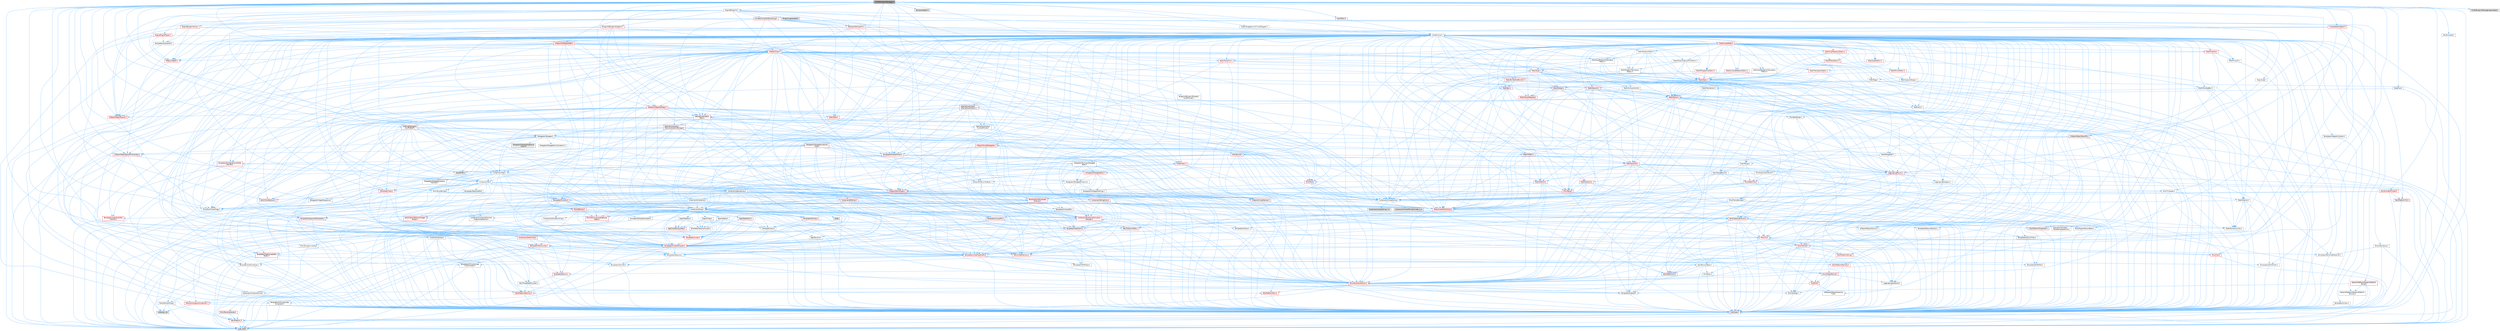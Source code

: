 digraph "FindInBlueprintManager.h"
{
 // INTERACTIVE_SVG=YES
 // LATEX_PDF_SIZE
  bgcolor="transparent";
  edge [fontname=Helvetica,fontsize=10,labelfontname=Helvetica,labelfontsize=10];
  node [fontname=Helvetica,fontsize=10,shape=box,height=0.2,width=0.4];
  Node1 [id="Node000001",label="FindInBlueprintManager.h",height=0.2,width=0.4,color="gray40", fillcolor="grey60", style="filled", fontcolor="black",tooltip=" "];
  Node1 -> Node2 [id="edge1_Node000001_Node000002",color="steelblue1",style="solid",tooltip=" "];
  Node2 [id="Node000002",label="Containers/Array.h",height=0.2,width=0.4,color="grey40", fillcolor="white", style="filled",URL="$df/dd0/Array_8h.html",tooltip=" "];
  Node2 -> Node3 [id="edge2_Node000002_Node000003",color="steelblue1",style="solid",tooltip=" "];
  Node3 [id="Node000003",label="CoreTypes.h",height=0.2,width=0.4,color="red", fillcolor="#FFF0F0", style="filled",URL="$dc/dec/CoreTypes_8h.html",tooltip=" "];
  Node3 -> Node4 [id="edge3_Node000003_Node000004",color="steelblue1",style="solid",tooltip=" "];
  Node4 [id="Node000004",label="HAL/Platform.h",height=0.2,width=0.4,color="red", fillcolor="#FFF0F0", style="filled",URL="$d9/dd0/Platform_8h.html",tooltip=" "];
  Node4 -> Node7 [id="edge4_Node000004_Node000007",color="steelblue1",style="solid",tooltip=" "];
  Node7 [id="Node000007",label="type_traits",height=0.2,width=0.4,color="grey60", fillcolor="#E0E0E0", style="filled",tooltip=" "];
  Node2 -> Node17 [id="edge5_Node000002_Node000017",color="steelblue1",style="solid",tooltip=" "];
  Node17 [id="Node000017",label="Misc/AssertionMacros.h",height=0.2,width=0.4,color="red", fillcolor="#FFF0F0", style="filled",URL="$d0/dfa/AssertionMacros_8h.html",tooltip=" "];
  Node17 -> Node3 [id="edge6_Node000017_Node000003",color="steelblue1",style="solid",tooltip=" "];
  Node17 -> Node4 [id="edge7_Node000017_Node000004",color="steelblue1",style="solid",tooltip=" "];
  Node17 -> Node18 [id="edge8_Node000017_Node000018",color="steelblue1",style="solid",tooltip=" "];
  Node18 [id="Node000018",label="HAL/PlatformMisc.h",height=0.2,width=0.4,color="red", fillcolor="#FFF0F0", style="filled",URL="$d0/df5/PlatformMisc_8h.html",tooltip=" "];
  Node18 -> Node3 [id="edge9_Node000018_Node000003",color="steelblue1",style="solid",tooltip=" "];
  Node17 -> Node54 [id="edge10_Node000017_Node000054",color="steelblue1",style="solid",tooltip=" "];
  Node54 [id="Node000054",label="Templates/EnableIf.h",height=0.2,width=0.4,color="grey40", fillcolor="white", style="filled",URL="$d7/d60/EnableIf_8h.html",tooltip=" "];
  Node54 -> Node3 [id="edge11_Node000054_Node000003",color="steelblue1",style="solid",tooltip=" "];
  Node17 -> Node60 [id="edge12_Node000017_Node000060",color="steelblue1",style="solid",tooltip=" "];
  Node60 [id="Node000060",label="Misc/VarArgs.h",height=0.2,width=0.4,color="grey40", fillcolor="white", style="filled",URL="$d5/d6f/VarArgs_8h.html",tooltip=" "];
  Node60 -> Node3 [id="edge13_Node000060_Node000003",color="steelblue1",style="solid",tooltip=" "];
  Node2 -> Node68 [id="edge14_Node000002_Node000068",color="steelblue1",style="solid",tooltip=" "];
  Node68 [id="Node000068",label="Misc/IntrusiveUnsetOptional\lState.h",height=0.2,width=0.4,color="red", fillcolor="#FFF0F0", style="filled",URL="$d2/d0a/IntrusiveUnsetOptionalState_8h.html",tooltip=" "];
  Node2 -> Node70 [id="edge15_Node000002_Node000070",color="steelblue1",style="solid",tooltip=" "];
  Node70 [id="Node000070",label="Misc/ReverseIterate.h",height=0.2,width=0.4,color="red", fillcolor="#FFF0F0", style="filled",URL="$db/de3/ReverseIterate_8h.html",tooltip=" "];
  Node70 -> Node4 [id="edge16_Node000070_Node000004",color="steelblue1",style="solid",tooltip=" "];
  Node2 -> Node72 [id="edge17_Node000002_Node000072",color="steelblue1",style="solid",tooltip=" "];
  Node72 [id="Node000072",label="HAL/UnrealMemory.h",height=0.2,width=0.4,color="red", fillcolor="#FFF0F0", style="filled",URL="$d9/d96/UnrealMemory_8h.html",tooltip=" "];
  Node72 -> Node3 [id="edge18_Node000072_Node000003",color="steelblue1",style="solid",tooltip=" "];
  Node72 -> Node76 [id="edge19_Node000072_Node000076",color="steelblue1",style="solid",tooltip=" "];
  Node76 [id="Node000076",label="HAL/MemoryBase.h",height=0.2,width=0.4,color="grey40", fillcolor="white", style="filled",URL="$d6/d9f/MemoryBase_8h.html",tooltip=" "];
  Node76 -> Node3 [id="edge20_Node000076_Node000003",color="steelblue1",style="solid",tooltip=" "];
  Node76 -> Node47 [id="edge21_Node000076_Node000047",color="steelblue1",style="solid",tooltip=" "];
  Node47 [id="Node000047",label="HAL/PlatformAtomics.h",height=0.2,width=0.4,color="red", fillcolor="#FFF0F0", style="filled",URL="$d3/d36/PlatformAtomics_8h.html",tooltip=" "];
  Node47 -> Node3 [id="edge22_Node000047_Node000003",color="steelblue1",style="solid",tooltip=" "];
  Node76 -> Node30 [id="edge23_Node000076_Node000030",color="steelblue1",style="solid",tooltip=" "];
  Node30 [id="Node000030",label="HAL/PlatformCrt.h",height=0.2,width=0.4,color="red", fillcolor="#FFF0F0", style="filled",URL="$d8/d75/PlatformCrt_8h.html",tooltip=" "];
  Node76 -> Node77 [id="edge24_Node000076_Node000077",color="steelblue1",style="solid",tooltip=" "];
  Node77 [id="Node000077",label="Misc/Exec.h",height=0.2,width=0.4,color="grey40", fillcolor="white", style="filled",URL="$de/ddb/Exec_8h.html",tooltip=" "];
  Node77 -> Node3 [id="edge25_Node000077_Node000003",color="steelblue1",style="solid",tooltip=" "];
  Node77 -> Node17 [id="edge26_Node000077_Node000017",color="steelblue1",style="solid",tooltip=" "];
  Node76 -> Node78 [id="edge27_Node000076_Node000078",color="steelblue1",style="solid",tooltip=" "];
  Node78 [id="Node000078",label="Misc/OutputDevice.h",height=0.2,width=0.4,color="red", fillcolor="#FFF0F0", style="filled",URL="$d7/d32/OutputDevice_8h.html",tooltip=" "];
  Node78 -> Node25 [id="edge28_Node000078_Node000025",color="steelblue1",style="solid",tooltip=" "];
  Node25 [id="Node000025",label="CoreFwd.h",height=0.2,width=0.4,color="red", fillcolor="#FFF0F0", style="filled",URL="$d1/d1e/CoreFwd_8h.html",tooltip=" "];
  Node25 -> Node3 [id="edge29_Node000025_Node000003",color="steelblue1",style="solid",tooltip=" "];
  Node25 -> Node26 [id="edge30_Node000025_Node000026",color="steelblue1",style="solid",tooltip=" "];
  Node26 [id="Node000026",label="Containers/ContainersFwd.h",height=0.2,width=0.4,color="grey40", fillcolor="white", style="filled",URL="$d4/d0a/ContainersFwd_8h.html",tooltip=" "];
  Node26 -> Node4 [id="edge31_Node000026_Node000004",color="steelblue1",style="solid",tooltip=" "];
  Node26 -> Node3 [id="edge32_Node000026_Node000003",color="steelblue1",style="solid",tooltip=" "];
  Node26 -> Node23 [id="edge33_Node000026_Node000023",color="steelblue1",style="solid",tooltip=" "];
  Node23 [id="Node000023",label="Traits/IsContiguousContainer.h",height=0.2,width=0.4,color="red", fillcolor="#FFF0F0", style="filled",URL="$d5/d3c/IsContiguousContainer_8h.html",tooltip=" "];
  Node23 -> Node3 [id="edge34_Node000023_Node000003",color="steelblue1",style="solid",tooltip=" "];
  Node23 -> Node22 [id="edge35_Node000023_Node000022",color="steelblue1",style="solid",tooltip=" "];
  Node22 [id="Node000022",label="initializer_list",height=0.2,width=0.4,color="grey60", fillcolor="#E0E0E0", style="filled",tooltip=" "];
  Node25 -> Node28 [id="edge36_Node000025_Node000028",color="steelblue1",style="solid",tooltip=" "];
  Node28 [id="Node000028",label="UObject/UObjectHierarchy\lFwd.h",height=0.2,width=0.4,color="grey40", fillcolor="white", style="filled",URL="$d3/d13/UObjectHierarchyFwd_8h.html",tooltip=" "];
  Node78 -> Node3 [id="edge37_Node000078_Node000003",color="steelblue1",style="solid",tooltip=" "];
  Node78 -> Node79 [id="edge38_Node000078_Node000079",color="steelblue1",style="solid",tooltip=" "];
  Node79 [id="Node000079",label="Logging/LogVerbosity.h",height=0.2,width=0.4,color="grey40", fillcolor="white", style="filled",URL="$d2/d8f/LogVerbosity_8h.html",tooltip=" "];
  Node79 -> Node3 [id="edge39_Node000079_Node000003",color="steelblue1",style="solid",tooltip=" "];
  Node78 -> Node60 [id="edge40_Node000078_Node000060",color="steelblue1",style="solid",tooltip=" "];
  Node76 -> Node80 [id="edge41_Node000076_Node000080",color="steelblue1",style="solid",tooltip=" "];
  Node80 [id="Node000080",label="Templates/Atomic.h",height=0.2,width=0.4,color="red", fillcolor="#FFF0F0", style="filled",URL="$d3/d91/Atomic_8h.html",tooltip=" "];
  Node80 -> Node81 [id="edge42_Node000080_Node000081",color="steelblue1",style="solid",tooltip=" "];
  Node81 [id="Node000081",label="HAL/ThreadSafeCounter.h",height=0.2,width=0.4,color="grey40", fillcolor="white", style="filled",URL="$dc/dc9/ThreadSafeCounter_8h.html",tooltip=" "];
  Node81 -> Node3 [id="edge43_Node000081_Node000003",color="steelblue1",style="solid",tooltip=" "];
  Node81 -> Node47 [id="edge44_Node000081_Node000047",color="steelblue1",style="solid",tooltip=" "];
  Node72 -> Node89 [id="edge45_Node000072_Node000089",color="steelblue1",style="solid",tooltip=" "];
  Node89 [id="Node000089",label="HAL/PlatformMemory.h",height=0.2,width=0.4,color="red", fillcolor="#FFF0F0", style="filled",URL="$de/d68/PlatformMemory_8h.html",tooltip=" "];
  Node89 -> Node3 [id="edge46_Node000089_Node000003",color="steelblue1",style="solid",tooltip=" "];
  Node72 -> Node92 [id="edge47_Node000072_Node000092",color="steelblue1",style="solid",tooltip=" "];
  Node92 [id="Node000092",label="Templates/IsPointer.h",height=0.2,width=0.4,color="grey40", fillcolor="white", style="filled",URL="$d7/d05/IsPointer_8h.html",tooltip=" "];
  Node92 -> Node3 [id="edge48_Node000092_Node000003",color="steelblue1",style="solid",tooltip=" "];
  Node2 -> Node93 [id="edge49_Node000002_Node000093",color="steelblue1",style="solid",tooltip=" "];
  Node93 [id="Node000093",label="Templates/UnrealTypeTraits.h",height=0.2,width=0.4,color="red", fillcolor="#FFF0F0", style="filled",URL="$d2/d2d/UnrealTypeTraits_8h.html",tooltip=" "];
  Node93 -> Node3 [id="edge50_Node000093_Node000003",color="steelblue1",style="solid",tooltip=" "];
  Node93 -> Node92 [id="edge51_Node000093_Node000092",color="steelblue1",style="solid",tooltip=" "];
  Node93 -> Node17 [id="edge52_Node000093_Node000017",color="steelblue1",style="solid",tooltip=" "];
  Node93 -> Node85 [id="edge53_Node000093_Node000085",color="steelblue1",style="solid",tooltip=" "];
  Node85 [id="Node000085",label="Templates/AndOrNot.h",height=0.2,width=0.4,color="grey40", fillcolor="white", style="filled",URL="$db/d0a/AndOrNot_8h.html",tooltip=" "];
  Node85 -> Node3 [id="edge54_Node000085_Node000003",color="steelblue1",style="solid",tooltip=" "];
  Node93 -> Node54 [id="edge55_Node000093_Node000054",color="steelblue1",style="solid",tooltip=" "];
  Node93 -> Node94 [id="edge56_Node000093_Node000094",color="steelblue1",style="solid",tooltip=" "];
  Node94 [id="Node000094",label="Templates/IsArithmetic.h",height=0.2,width=0.4,color="grey40", fillcolor="white", style="filled",URL="$d2/d5d/IsArithmetic_8h.html",tooltip=" "];
  Node94 -> Node3 [id="edge57_Node000094_Node000003",color="steelblue1",style="solid",tooltip=" "];
  Node93 -> Node96 [id="edge58_Node000093_Node000096",color="steelblue1",style="solid",tooltip=" "];
  Node96 [id="Node000096",label="Templates/IsPODType.h",height=0.2,width=0.4,color="grey40", fillcolor="white", style="filled",URL="$d7/db1/IsPODType_8h.html",tooltip=" "];
  Node96 -> Node3 [id="edge59_Node000096_Node000003",color="steelblue1",style="solid",tooltip=" "];
  Node93 -> Node97 [id="edge60_Node000093_Node000097",color="steelblue1",style="solid",tooltip=" "];
  Node97 [id="Node000097",label="Templates/IsUECoreType.h",height=0.2,width=0.4,color="grey40", fillcolor="white", style="filled",URL="$d1/db8/IsUECoreType_8h.html",tooltip=" "];
  Node97 -> Node3 [id="edge61_Node000097_Node000003",color="steelblue1",style="solid",tooltip=" "];
  Node97 -> Node7 [id="edge62_Node000097_Node000007",color="steelblue1",style="solid",tooltip=" "];
  Node93 -> Node86 [id="edge63_Node000093_Node000086",color="steelblue1",style="solid",tooltip=" "];
  Node86 [id="Node000086",label="Templates/IsTriviallyCopy\lConstructible.h",height=0.2,width=0.4,color="grey40", fillcolor="white", style="filled",URL="$d3/d78/IsTriviallyCopyConstructible_8h.html",tooltip=" "];
  Node86 -> Node3 [id="edge64_Node000086_Node000003",color="steelblue1",style="solid",tooltip=" "];
  Node86 -> Node7 [id="edge65_Node000086_Node000007",color="steelblue1",style="solid",tooltip=" "];
  Node2 -> Node98 [id="edge66_Node000002_Node000098",color="steelblue1",style="solid",tooltip=" "];
  Node98 [id="Node000098",label="Templates/UnrealTemplate.h",height=0.2,width=0.4,color="red", fillcolor="#FFF0F0", style="filled",URL="$d4/d24/UnrealTemplate_8h.html",tooltip=" "];
  Node98 -> Node3 [id="edge67_Node000098_Node000003",color="steelblue1",style="solid",tooltip=" "];
  Node98 -> Node92 [id="edge68_Node000098_Node000092",color="steelblue1",style="solid",tooltip=" "];
  Node98 -> Node72 [id="edge69_Node000098_Node000072",color="steelblue1",style="solid",tooltip=" "];
  Node98 -> Node93 [id="edge70_Node000098_Node000093",color="steelblue1",style="solid",tooltip=" "];
  Node98 -> Node101 [id="edge71_Node000098_Node000101",color="steelblue1",style="solid",tooltip=" "];
  Node101 [id="Node000101",label="Templates/RemoveReference.h",height=0.2,width=0.4,color="grey40", fillcolor="white", style="filled",URL="$da/dbe/RemoveReference_8h.html",tooltip=" "];
  Node101 -> Node3 [id="edge72_Node000101_Node000003",color="steelblue1",style="solid",tooltip=" "];
  Node98 -> Node62 [id="edge73_Node000098_Node000062",color="steelblue1",style="solid",tooltip=" "];
  Node62 [id="Node000062",label="Templates/Requires.h",height=0.2,width=0.4,color="grey40", fillcolor="white", style="filled",URL="$dc/d96/Requires_8h.html",tooltip=" "];
  Node62 -> Node54 [id="edge74_Node000062_Node000054",color="steelblue1",style="solid",tooltip=" "];
  Node62 -> Node7 [id="edge75_Node000062_Node000007",color="steelblue1",style="solid",tooltip=" "];
  Node98 -> Node102 [id="edge76_Node000098_Node000102",color="steelblue1",style="solid",tooltip=" "];
  Node102 [id="Node000102",label="Templates/TypeCompatible\lBytes.h",height=0.2,width=0.4,color="red", fillcolor="#FFF0F0", style="filled",URL="$df/d0a/TypeCompatibleBytes_8h.html",tooltip=" "];
  Node102 -> Node3 [id="edge77_Node000102_Node000003",color="steelblue1",style="solid",tooltip=" "];
  Node102 -> Node7 [id="edge78_Node000102_Node000007",color="steelblue1",style="solid",tooltip=" "];
  Node98 -> Node23 [id="edge79_Node000098_Node000023",color="steelblue1",style="solid",tooltip=" "];
  Node98 -> Node7 [id="edge80_Node000098_Node000007",color="steelblue1",style="solid",tooltip=" "];
  Node2 -> Node104 [id="edge81_Node000002_Node000104",color="steelblue1",style="solid",tooltip=" "];
  Node104 [id="Node000104",label="Containers/AllowShrinking.h",height=0.2,width=0.4,color="grey40", fillcolor="white", style="filled",URL="$d7/d1a/AllowShrinking_8h.html",tooltip=" "];
  Node104 -> Node3 [id="edge82_Node000104_Node000003",color="steelblue1",style="solid",tooltip=" "];
  Node2 -> Node105 [id="edge83_Node000002_Node000105",color="steelblue1",style="solid",tooltip=" "];
  Node105 [id="Node000105",label="Containers/ContainerAllocation\lPolicies.h",height=0.2,width=0.4,color="red", fillcolor="#FFF0F0", style="filled",URL="$d7/dff/ContainerAllocationPolicies_8h.html",tooltip=" "];
  Node105 -> Node3 [id="edge84_Node000105_Node000003",color="steelblue1",style="solid",tooltip=" "];
  Node105 -> Node105 [id="edge85_Node000105_Node000105",color="steelblue1",style="solid",tooltip=" "];
  Node105 -> Node107 [id="edge86_Node000105_Node000107",color="steelblue1",style="solid",tooltip=" "];
  Node107 [id="Node000107",label="HAL/PlatformMath.h",height=0.2,width=0.4,color="red", fillcolor="#FFF0F0", style="filled",URL="$dc/d53/PlatformMath_8h.html",tooltip=" "];
  Node107 -> Node3 [id="edge87_Node000107_Node000003",color="steelblue1",style="solid",tooltip=" "];
  Node105 -> Node72 [id="edge88_Node000105_Node000072",color="steelblue1",style="solid",tooltip=" "];
  Node105 -> Node40 [id="edge89_Node000105_Node000040",color="steelblue1",style="solid",tooltip=" "];
  Node40 [id="Node000040",label="Math/NumericLimits.h",height=0.2,width=0.4,color="grey40", fillcolor="white", style="filled",URL="$df/d1b/NumericLimits_8h.html",tooltip=" "];
  Node40 -> Node3 [id="edge90_Node000040_Node000003",color="steelblue1",style="solid",tooltip=" "];
  Node105 -> Node17 [id="edge91_Node000105_Node000017",color="steelblue1",style="solid",tooltip=" "];
  Node105 -> Node116 [id="edge92_Node000105_Node000116",color="steelblue1",style="solid",tooltip=" "];
  Node116 [id="Node000116",label="Templates/MemoryOps.h",height=0.2,width=0.4,color="red", fillcolor="#FFF0F0", style="filled",URL="$db/dea/MemoryOps_8h.html",tooltip=" "];
  Node116 -> Node3 [id="edge93_Node000116_Node000003",color="steelblue1",style="solid",tooltip=" "];
  Node116 -> Node72 [id="edge94_Node000116_Node000072",color="steelblue1",style="solid",tooltip=" "];
  Node116 -> Node87 [id="edge95_Node000116_Node000087",color="steelblue1",style="solid",tooltip=" "];
  Node87 [id="Node000087",label="Templates/IsTriviallyCopy\lAssignable.h",height=0.2,width=0.4,color="grey40", fillcolor="white", style="filled",URL="$d2/df2/IsTriviallyCopyAssignable_8h.html",tooltip=" "];
  Node87 -> Node3 [id="edge96_Node000087_Node000003",color="steelblue1",style="solid",tooltip=" "];
  Node87 -> Node7 [id="edge97_Node000087_Node000007",color="steelblue1",style="solid",tooltip=" "];
  Node116 -> Node86 [id="edge98_Node000116_Node000086",color="steelblue1",style="solid",tooltip=" "];
  Node116 -> Node62 [id="edge99_Node000116_Node000062",color="steelblue1",style="solid",tooltip=" "];
  Node116 -> Node93 [id="edge100_Node000116_Node000093",color="steelblue1",style="solid",tooltip=" "];
  Node116 -> Node7 [id="edge101_Node000116_Node000007",color="steelblue1",style="solid",tooltip=" "];
  Node105 -> Node102 [id="edge102_Node000105_Node000102",color="steelblue1",style="solid",tooltip=" "];
  Node105 -> Node7 [id="edge103_Node000105_Node000007",color="steelblue1",style="solid",tooltip=" "];
  Node2 -> Node117 [id="edge104_Node000002_Node000117",color="steelblue1",style="solid",tooltip=" "];
  Node117 [id="Node000117",label="Containers/ContainerElement\lTypeCompatibility.h",height=0.2,width=0.4,color="grey40", fillcolor="white", style="filled",URL="$df/ddf/ContainerElementTypeCompatibility_8h.html",tooltip=" "];
  Node117 -> Node3 [id="edge105_Node000117_Node000003",color="steelblue1",style="solid",tooltip=" "];
  Node117 -> Node93 [id="edge106_Node000117_Node000093",color="steelblue1",style="solid",tooltip=" "];
  Node2 -> Node118 [id="edge107_Node000002_Node000118",color="steelblue1",style="solid",tooltip=" "];
  Node118 [id="Node000118",label="Serialization/Archive.h",height=0.2,width=0.4,color="red", fillcolor="#FFF0F0", style="filled",URL="$d7/d3b/Archive_8h.html",tooltip=" "];
  Node118 -> Node25 [id="edge108_Node000118_Node000025",color="steelblue1",style="solid",tooltip=" "];
  Node118 -> Node3 [id="edge109_Node000118_Node000003",color="steelblue1",style="solid",tooltip=" "];
  Node118 -> Node119 [id="edge110_Node000118_Node000119",color="steelblue1",style="solid",tooltip=" "];
  Node119 [id="Node000119",label="HAL/PlatformProperties.h",height=0.2,width=0.4,color="red", fillcolor="#FFF0F0", style="filled",URL="$d9/db0/PlatformProperties_8h.html",tooltip=" "];
  Node119 -> Node3 [id="edge111_Node000119_Node000003",color="steelblue1",style="solid",tooltip=" "];
  Node118 -> Node122 [id="edge112_Node000118_Node000122",color="steelblue1",style="solid",tooltip=" "];
  Node122 [id="Node000122",label="Internationalization\l/TextNamespaceFwd.h",height=0.2,width=0.4,color="grey40", fillcolor="white", style="filled",URL="$d8/d97/TextNamespaceFwd_8h.html",tooltip=" "];
  Node122 -> Node3 [id="edge113_Node000122_Node000003",color="steelblue1",style="solid",tooltip=" "];
  Node118 -> Node17 [id="edge114_Node000118_Node000017",color="steelblue1",style="solid",tooltip=" "];
  Node118 -> Node123 [id="edge115_Node000118_Node000123",color="steelblue1",style="solid",tooltip=" "];
  Node123 [id="Node000123",label="Misc/EngineVersionBase.h",height=0.2,width=0.4,color="grey40", fillcolor="white", style="filled",URL="$d5/d2b/EngineVersionBase_8h.html",tooltip=" "];
  Node123 -> Node3 [id="edge116_Node000123_Node000003",color="steelblue1",style="solid",tooltip=" "];
  Node118 -> Node60 [id="edge117_Node000118_Node000060",color="steelblue1",style="solid",tooltip=" "];
  Node118 -> Node54 [id="edge118_Node000118_Node000054",color="steelblue1",style="solid",tooltip=" "];
  Node118 -> Node126 [id="edge119_Node000118_Node000126",color="steelblue1",style="solid",tooltip=" "];
  Node126 [id="Node000126",label="Templates/IsEnumClass.h",height=0.2,width=0.4,color="grey40", fillcolor="white", style="filled",URL="$d7/d15/IsEnumClass_8h.html",tooltip=" "];
  Node126 -> Node3 [id="edge120_Node000126_Node000003",color="steelblue1",style="solid",tooltip=" "];
  Node126 -> Node85 [id="edge121_Node000126_Node000085",color="steelblue1",style="solid",tooltip=" "];
  Node118 -> Node98 [id="edge122_Node000118_Node000098",color="steelblue1",style="solid",tooltip=" "];
  Node118 -> Node127 [id="edge123_Node000118_Node000127",color="steelblue1",style="solid",tooltip=" "];
  Node127 [id="Node000127",label="UObject/ObjectVersion.h",height=0.2,width=0.4,color="grey40", fillcolor="white", style="filled",URL="$da/d63/ObjectVersion_8h.html",tooltip=" "];
  Node127 -> Node3 [id="edge124_Node000127_Node000003",color="steelblue1",style="solid",tooltip=" "];
  Node2 -> Node128 [id="edge125_Node000002_Node000128",color="steelblue1",style="solid",tooltip=" "];
  Node128 [id="Node000128",label="Serialization/MemoryImage\lWriter.h",height=0.2,width=0.4,color="red", fillcolor="#FFF0F0", style="filled",URL="$d0/d08/MemoryImageWriter_8h.html",tooltip=" "];
  Node128 -> Node3 [id="edge126_Node000128_Node000003",color="steelblue1",style="solid",tooltip=" "];
  Node2 -> Node142 [id="edge127_Node000002_Node000142",color="steelblue1",style="solid",tooltip=" "];
  Node142 [id="Node000142",label="Algo/Heapify.h",height=0.2,width=0.4,color="grey40", fillcolor="white", style="filled",URL="$d0/d2a/Heapify_8h.html",tooltip=" "];
  Node142 -> Node143 [id="edge128_Node000142_Node000143",color="steelblue1",style="solid",tooltip=" "];
  Node143 [id="Node000143",label="Algo/Impl/BinaryHeap.h",height=0.2,width=0.4,color="red", fillcolor="#FFF0F0", style="filled",URL="$d7/da3/Algo_2Impl_2BinaryHeap_8h.html",tooltip=" "];
  Node143 -> Node144 [id="edge129_Node000143_Node000144",color="steelblue1",style="solid",tooltip=" "];
  Node144 [id="Node000144",label="Templates/Invoke.h",height=0.2,width=0.4,color="red", fillcolor="#FFF0F0", style="filled",URL="$d7/deb/Invoke_8h.html",tooltip=" "];
  Node144 -> Node3 [id="edge130_Node000144_Node000003",color="steelblue1",style="solid",tooltip=" "];
  Node144 -> Node98 [id="edge131_Node000144_Node000098",color="steelblue1",style="solid",tooltip=" "];
  Node144 -> Node7 [id="edge132_Node000144_Node000007",color="steelblue1",style="solid",tooltip=" "];
  Node143 -> Node7 [id="edge133_Node000143_Node000007",color="steelblue1",style="solid",tooltip=" "];
  Node142 -> Node148 [id="edge134_Node000142_Node000148",color="steelblue1",style="solid",tooltip=" "];
  Node148 [id="Node000148",label="Templates/IdentityFunctor.h",height=0.2,width=0.4,color="grey40", fillcolor="white", style="filled",URL="$d7/d2e/IdentityFunctor_8h.html",tooltip=" "];
  Node148 -> Node4 [id="edge135_Node000148_Node000004",color="steelblue1",style="solid",tooltip=" "];
  Node142 -> Node144 [id="edge136_Node000142_Node000144",color="steelblue1",style="solid",tooltip=" "];
  Node142 -> Node149 [id="edge137_Node000142_Node000149",color="steelblue1",style="solid",tooltip=" "];
  Node149 [id="Node000149",label="Templates/Less.h",height=0.2,width=0.4,color="grey40", fillcolor="white", style="filled",URL="$de/dc8/Less_8h.html",tooltip=" "];
  Node149 -> Node3 [id="edge138_Node000149_Node000003",color="steelblue1",style="solid",tooltip=" "];
  Node149 -> Node98 [id="edge139_Node000149_Node000098",color="steelblue1",style="solid",tooltip=" "];
  Node142 -> Node98 [id="edge140_Node000142_Node000098",color="steelblue1",style="solid",tooltip=" "];
  Node2 -> Node150 [id="edge141_Node000002_Node000150",color="steelblue1",style="solid",tooltip=" "];
  Node150 [id="Node000150",label="Algo/HeapSort.h",height=0.2,width=0.4,color="grey40", fillcolor="white", style="filled",URL="$d3/d92/HeapSort_8h.html",tooltip=" "];
  Node150 -> Node143 [id="edge142_Node000150_Node000143",color="steelblue1",style="solid",tooltip=" "];
  Node150 -> Node148 [id="edge143_Node000150_Node000148",color="steelblue1",style="solid",tooltip=" "];
  Node150 -> Node149 [id="edge144_Node000150_Node000149",color="steelblue1",style="solid",tooltip=" "];
  Node150 -> Node98 [id="edge145_Node000150_Node000098",color="steelblue1",style="solid",tooltip=" "];
  Node2 -> Node151 [id="edge146_Node000002_Node000151",color="steelblue1",style="solid",tooltip=" "];
  Node151 [id="Node000151",label="Algo/IsHeap.h",height=0.2,width=0.4,color="grey40", fillcolor="white", style="filled",URL="$de/d32/IsHeap_8h.html",tooltip=" "];
  Node151 -> Node143 [id="edge147_Node000151_Node000143",color="steelblue1",style="solid",tooltip=" "];
  Node151 -> Node148 [id="edge148_Node000151_Node000148",color="steelblue1",style="solid",tooltip=" "];
  Node151 -> Node144 [id="edge149_Node000151_Node000144",color="steelblue1",style="solid",tooltip=" "];
  Node151 -> Node149 [id="edge150_Node000151_Node000149",color="steelblue1",style="solid",tooltip=" "];
  Node151 -> Node98 [id="edge151_Node000151_Node000098",color="steelblue1",style="solid",tooltip=" "];
  Node2 -> Node143 [id="edge152_Node000002_Node000143",color="steelblue1",style="solid",tooltip=" "];
  Node2 -> Node152 [id="edge153_Node000002_Node000152",color="steelblue1",style="solid",tooltip=" "];
  Node152 [id="Node000152",label="Algo/StableSort.h",height=0.2,width=0.4,color="red", fillcolor="#FFF0F0", style="filled",URL="$d7/d3c/StableSort_8h.html",tooltip=" "];
  Node152 -> Node148 [id="edge154_Node000152_Node000148",color="steelblue1",style="solid",tooltip=" "];
  Node152 -> Node144 [id="edge155_Node000152_Node000144",color="steelblue1",style="solid",tooltip=" "];
  Node152 -> Node149 [id="edge156_Node000152_Node000149",color="steelblue1",style="solid",tooltip=" "];
  Node152 -> Node98 [id="edge157_Node000152_Node000098",color="steelblue1",style="solid",tooltip=" "];
  Node2 -> Node155 [id="edge158_Node000002_Node000155",color="steelblue1",style="solid",tooltip=" "];
  Node155 [id="Node000155",label="Concepts/GetTypeHashable.h",height=0.2,width=0.4,color="grey40", fillcolor="white", style="filled",URL="$d3/da2/GetTypeHashable_8h.html",tooltip=" "];
  Node155 -> Node3 [id="edge159_Node000155_Node000003",color="steelblue1",style="solid",tooltip=" "];
  Node155 -> Node133 [id="edge160_Node000155_Node000133",color="steelblue1",style="solid",tooltip=" "];
  Node133 [id="Node000133",label="Templates/TypeHash.h",height=0.2,width=0.4,color="red", fillcolor="#FFF0F0", style="filled",URL="$d1/d62/TypeHash_8h.html",tooltip=" "];
  Node133 -> Node3 [id="edge161_Node000133_Node000003",color="steelblue1",style="solid",tooltip=" "];
  Node133 -> Node62 [id="edge162_Node000133_Node000062",color="steelblue1",style="solid",tooltip=" "];
  Node133 -> Node134 [id="edge163_Node000133_Node000134",color="steelblue1",style="solid",tooltip=" "];
  Node134 [id="Node000134",label="Misc/Crc.h",height=0.2,width=0.4,color="red", fillcolor="#FFF0F0", style="filled",URL="$d4/dd2/Crc_8h.html",tooltip=" "];
  Node134 -> Node3 [id="edge164_Node000134_Node000003",color="steelblue1",style="solid",tooltip=" "];
  Node134 -> Node74 [id="edge165_Node000134_Node000074",color="steelblue1",style="solid",tooltip=" "];
  Node74 [id="Node000074",label="HAL/PlatformString.h",height=0.2,width=0.4,color="red", fillcolor="#FFF0F0", style="filled",URL="$db/db5/PlatformString_8h.html",tooltip=" "];
  Node74 -> Node3 [id="edge166_Node000074_Node000003",color="steelblue1",style="solid",tooltip=" "];
  Node134 -> Node17 [id="edge167_Node000134_Node000017",color="steelblue1",style="solid",tooltip=" "];
  Node134 -> Node135 [id="edge168_Node000134_Node000135",color="steelblue1",style="solid",tooltip=" "];
  Node135 [id="Node000135",label="Misc/CString.h",height=0.2,width=0.4,color="red", fillcolor="#FFF0F0", style="filled",URL="$d2/d49/CString_8h.html",tooltip=" "];
  Node135 -> Node3 [id="edge169_Node000135_Node000003",color="steelblue1",style="solid",tooltip=" "];
  Node135 -> Node30 [id="edge170_Node000135_Node000030",color="steelblue1",style="solid",tooltip=" "];
  Node135 -> Node74 [id="edge171_Node000135_Node000074",color="steelblue1",style="solid",tooltip=" "];
  Node135 -> Node17 [id="edge172_Node000135_Node000017",color="steelblue1",style="solid",tooltip=" "];
  Node135 -> Node136 [id="edge173_Node000135_Node000136",color="steelblue1",style="solid",tooltip=" "];
  Node136 [id="Node000136",label="Misc/Char.h",height=0.2,width=0.4,color="red", fillcolor="#FFF0F0", style="filled",URL="$d0/d58/Char_8h.html",tooltip=" "];
  Node136 -> Node3 [id="edge174_Node000136_Node000003",color="steelblue1",style="solid",tooltip=" "];
  Node136 -> Node7 [id="edge175_Node000136_Node000007",color="steelblue1",style="solid",tooltip=" "];
  Node135 -> Node60 [id="edge176_Node000135_Node000060",color="steelblue1",style="solid",tooltip=" "];
  Node134 -> Node136 [id="edge177_Node000134_Node000136",color="steelblue1",style="solid",tooltip=" "];
  Node134 -> Node93 [id="edge178_Node000134_Node000093",color="steelblue1",style="solid",tooltip=" "];
  Node133 -> Node7 [id="edge179_Node000133_Node000007",color="steelblue1",style="solid",tooltip=" "];
  Node2 -> Node148 [id="edge180_Node000002_Node000148",color="steelblue1",style="solid",tooltip=" "];
  Node2 -> Node144 [id="edge181_Node000002_Node000144",color="steelblue1",style="solid",tooltip=" "];
  Node2 -> Node149 [id="edge182_Node000002_Node000149",color="steelblue1",style="solid",tooltip=" "];
  Node2 -> Node156 [id="edge183_Node000002_Node000156",color="steelblue1",style="solid",tooltip=" "];
  Node156 [id="Node000156",label="Templates/LosesQualifiers\lFromTo.h",height=0.2,width=0.4,color="red", fillcolor="#FFF0F0", style="filled",URL="$d2/db3/LosesQualifiersFromTo_8h.html",tooltip=" "];
  Node156 -> Node7 [id="edge184_Node000156_Node000007",color="steelblue1",style="solid",tooltip=" "];
  Node2 -> Node62 [id="edge185_Node000002_Node000062",color="steelblue1",style="solid",tooltip=" "];
  Node2 -> Node157 [id="edge186_Node000002_Node000157",color="steelblue1",style="solid",tooltip=" "];
  Node157 [id="Node000157",label="Templates/Sorting.h",height=0.2,width=0.4,color="red", fillcolor="#FFF0F0", style="filled",URL="$d3/d9e/Sorting_8h.html",tooltip=" "];
  Node157 -> Node3 [id="edge187_Node000157_Node000003",color="steelblue1",style="solid",tooltip=" "];
  Node157 -> Node107 [id="edge188_Node000157_Node000107",color="steelblue1",style="solid",tooltip=" "];
  Node157 -> Node149 [id="edge189_Node000157_Node000149",color="steelblue1",style="solid",tooltip=" "];
  Node2 -> Node161 [id="edge190_Node000002_Node000161",color="steelblue1",style="solid",tooltip=" "];
  Node161 [id="Node000161",label="Templates/AlignmentTemplates.h",height=0.2,width=0.4,color="red", fillcolor="#FFF0F0", style="filled",URL="$dd/d32/AlignmentTemplates_8h.html",tooltip=" "];
  Node161 -> Node3 [id="edge191_Node000161_Node000003",color="steelblue1",style="solid",tooltip=" "];
  Node161 -> Node92 [id="edge192_Node000161_Node000092",color="steelblue1",style="solid",tooltip=" "];
  Node2 -> Node21 [id="edge193_Node000002_Node000021",color="steelblue1",style="solid",tooltip=" "];
  Node21 [id="Node000021",label="Traits/ElementType.h",height=0.2,width=0.4,color="grey40", fillcolor="white", style="filled",URL="$d5/d4f/ElementType_8h.html",tooltip=" "];
  Node21 -> Node4 [id="edge194_Node000021_Node000004",color="steelblue1",style="solid",tooltip=" "];
  Node21 -> Node22 [id="edge195_Node000021_Node000022",color="steelblue1",style="solid",tooltip=" "];
  Node21 -> Node7 [id="edge196_Node000021_Node000007",color="steelblue1",style="solid",tooltip=" "];
  Node2 -> Node113 [id="edge197_Node000002_Node000113",color="steelblue1",style="solid",tooltip=" "];
  Node113 [id="Node000113",label="limits",height=0.2,width=0.4,color="grey60", fillcolor="#E0E0E0", style="filled",tooltip=" "];
  Node2 -> Node7 [id="edge198_Node000002_Node000007",color="steelblue1",style="solid",tooltip=" "];
  Node1 -> Node162 [id="edge199_Node000001_Node000162",color="steelblue1",style="solid",tooltip=" "];
  Node162 [id="Node000162",label="Containers/Map.h",height=0.2,width=0.4,color="grey40", fillcolor="white", style="filled",URL="$df/d79/Map_8h.html",tooltip=" "];
  Node162 -> Node3 [id="edge200_Node000162_Node000003",color="steelblue1",style="solid",tooltip=" "];
  Node162 -> Node163 [id="edge201_Node000162_Node000163",color="steelblue1",style="solid",tooltip=" "];
  Node163 [id="Node000163",label="Algo/Reverse.h",height=0.2,width=0.4,color="grey40", fillcolor="white", style="filled",URL="$d5/d93/Reverse_8h.html",tooltip=" "];
  Node163 -> Node3 [id="edge202_Node000163_Node000003",color="steelblue1",style="solid",tooltip=" "];
  Node163 -> Node98 [id="edge203_Node000163_Node000098",color="steelblue1",style="solid",tooltip=" "];
  Node162 -> Node117 [id="edge204_Node000162_Node000117",color="steelblue1",style="solid",tooltip=" "];
  Node162 -> Node164 [id="edge205_Node000162_Node000164",color="steelblue1",style="solid",tooltip=" "];
  Node164 [id="Node000164",label="Containers/Set.h",height=0.2,width=0.4,color="grey40", fillcolor="white", style="filled",URL="$d4/d45/Set_8h.html",tooltip=" "];
  Node164 -> Node105 [id="edge206_Node000164_Node000105",color="steelblue1",style="solid",tooltip=" "];
  Node164 -> Node117 [id="edge207_Node000164_Node000117",color="steelblue1",style="solid",tooltip=" "];
  Node164 -> Node165 [id="edge208_Node000164_Node000165",color="steelblue1",style="solid",tooltip=" "];
  Node165 [id="Node000165",label="Containers/SetUtilities.h",height=0.2,width=0.4,color="red", fillcolor="#FFF0F0", style="filled",URL="$dc/de5/SetUtilities_8h.html",tooltip=" "];
  Node165 -> Node3 [id="edge209_Node000165_Node000003",color="steelblue1",style="solid",tooltip=" "];
  Node165 -> Node116 [id="edge210_Node000165_Node000116",color="steelblue1",style="solid",tooltip=" "];
  Node165 -> Node93 [id="edge211_Node000165_Node000093",color="steelblue1",style="solid",tooltip=" "];
  Node164 -> Node166 [id="edge212_Node000164_Node000166",color="steelblue1",style="solid",tooltip=" "];
  Node166 [id="Node000166",label="Containers/SparseArray.h",height=0.2,width=0.4,color="grey40", fillcolor="white", style="filled",URL="$d5/dbf/SparseArray_8h.html",tooltip=" "];
  Node166 -> Node3 [id="edge213_Node000166_Node000003",color="steelblue1",style="solid",tooltip=" "];
  Node166 -> Node17 [id="edge214_Node000166_Node000017",color="steelblue1",style="solid",tooltip=" "];
  Node166 -> Node72 [id="edge215_Node000166_Node000072",color="steelblue1",style="solid",tooltip=" "];
  Node166 -> Node93 [id="edge216_Node000166_Node000093",color="steelblue1",style="solid",tooltip=" "];
  Node166 -> Node98 [id="edge217_Node000166_Node000098",color="steelblue1",style="solid",tooltip=" "];
  Node166 -> Node105 [id="edge218_Node000166_Node000105",color="steelblue1",style="solid",tooltip=" "];
  Node166 -> Node149 [id="edge219_Node000166_Node000149",color="steelblue1",style="solid",tooltip=" "];
  Node166 -> Node2 [id="edge220_Node000166_Node000002",color="steelblue1",style="solid",tooltip=" "];
  Node166 -> Node160 [id="edge221_Node000166_Node000160",color="steelblue1",style="solid",tooltip=" "];
  Node160 [id="Node000160",label="Math/UnrealMathUtility.h",height=0.2,width=0.4,color="red", fillcolor="#FFF0F0", style="filled",URL="$db/db8/UnrealMathUtility_8h.html",tooltip=" "];
  Node160 -> Node3 [id="edge222_Node000160_Node000003",color="steelblue1",style="solid",tooltip=" "];
  Node160 -> Node17 [id="edge223_Node000160_Node000017",color="steelblue1",style="solid",tooltip=" "];
  Node160 -> Node107 [id="edge224_Node000160_Node000107",color="steelblue1",style="solid",tooltip=" "];
  Node160 -> Node62 [id="edge225_Node000160_Node000062",color="steelblue1",style="solid",tooltip=" "];
  Node166 -> Node167 [id="edge226_Node000166_Node000167",color="steelblue1",style="solid",tooltip=" "];
  Node167 [id="Node000167",label="Containers/ScriptArray.h",height=0.2,width=0.4,color="grey40", fillcolor="white", style="filled",URL="$dc/daf/ScriptArray_8h.html",tooltip=" "];
  Node167 -> Node3 [id="edge227_Node000167_Node000003",color="steelblue1",style="solid",tooltip=" "];
  Node167 -> Node17 [id="edge228_Node000167_Node000017",color="steelblue1",style="solid",tooltip=" "];
  Node167 -> Node72 [id="edge229_Node000167_Node000072",color="steelblue1",style="solid",tooltip=" "];
  Node167 -> Node104 [id="edge230_Node000167_Node000104",color="steelblue1",style="solid",tooltip=" "];
  Node167 -> Node105 [id="edge231_Node000167_Node000105",color="steelblue1",style="solid",tooltip=" "];
  Node167 -> Node2 [id="edge232_Node000167_Node000002",color="steelblue1",style="solid",tooltip=" "];
  Node167 -> Node22 [id="edge233_Node000167_Node000022",color="steelblue1",style="solid",tooltip=" "];
  Node166 -> Node168 [id="edge234_Node000166_Node000168",color="steelblue1",style="solid",tooltip=" "];
  Node168 [id="Node000168",label="Containers/BitArray.h",height=0.2,width=0.4,color="red", fillcolor="#FFF0F0", style="filled",URL="$d1/de4/BitArray_8h.html",tooltip=" "];
  Node168 -> Node105 [id="edge235_Node000168_Node000105",color="steelblue1",style="solid",tooltip=" "];
  Node168 -> Node3 [id="edge236_Node000168_Node000003",color="steelblue1",style="solid",tooltip=" "];
  Node168 -> Node47 [id="edge237_Node000168_Node000047",color="steelblue1",style="solid",tooltip=" "];
  Node168 -> Node72 [id="edge238_Node000168_Node000072",color="steelblue1",style="solid",tooltip=" "];
  Node168 -> Node160 [id="edge239_Node000168_Node000160",color="steelblue1",style="solid",tooltip=" "];
  Node168 -> Node17 [id="edge240_Node000168_Node000017",color="steelblue1",style="solid",tooltip=" "];
  Node168 -> Node42 [id="edge241_Node000168_Node000042",color="steelblue1",style="solid",tooltip=" "];
  Node42 [id="Node000042",label="Misc/EnumClassFlags.h",height=0.2,width=0.4,color="grey40", fillcolor="white", style="filled",URL="$d8/de7/EnumClassFlags_8h.html",tooltip=" "];
  Node168 -> Node118 [id="edge242_Node000168_Node000118",color="steelblue1",style="solid",tooltip=" "];
  Node168 -> Node128 [id="edge243_Node000168_Node000128",color="steelblue1",style="solid",tooltip=" "];
  Node168 -> Node54 [id="edge244_Node000168_Node000054",color="steelblue1",style="solid",tooltip=" "];
  Node168 -> Node144 [id="edge245_Node000168_Node000144",color="steelblue1",style="solid",tooltip=" "];
  Node168 -> Node98 [id="edge246_Node000168_Node000098",color="steelblue1",style="solid",tooltip=" "];
  Node168 -> Node93 [id="edge247_Node000168_Node000093",color="steelblue1",style="solid",tooltip=" "];
  Node166 -> Node169 [id="edge248_Node000166_Node000169",color="steelblue1",style="solid",tooltip=" "];
  Node169 [id="Node000169",label="Serialization/Structured\lArchive.h",height=0.2,width=0.4,color="red", fillcolor="#FFF0F0", style="filled",URL="$d9/d1e/StructuredArchive_8h.html",tooltip=" "];
  Node169 -> Node2 [id="edge249_Node000169_Node000002",color="steelblue1",style="solid",tooltip=" "];
  Node169 -> Node105 [id="edge250_Node000169_Node000105",color="steelblue1",style="solid",tooltip=" "];
  Node169 -> Node3 [id="edge251_Node000169_Node000003",color="steelblue1",style="solid",tooltip=" "];
  Node169 -> Node118 [id="edge252_Node000169_Node000118",color="steelblue1",style="solid",tooltip=" "];
  Node169 -> Node180 [id="edge253_Node000169_Node000180",color="steelblue1",style="solid",tooltip=" "];
  Node180 [id="Node000180",label="Templates/UniqueObj.h",height=0.2,width=0.4,color="grey40", fillcolor="white", style="filled",URL="$da/d95/UniqueObj_8h.html",tooltip=" "];
  Node180 -> Node3 [id="edge254_Node000180_Node000003",color="steelblue1",style="solid",tooltip=" "];
  Node180 -> Node181 [id="edge255_Node000180_Node000181",color="steelblue1",style="solid",tooltip=" "];
  Node181 [id="Node000181",label="Templates/UniquePtr.h",height=0.2,width=0.4,color="red", fillcolor="#FFF0F0", style="filled",URL="$de/d1a/UniquePtr_8h.html",tooltip=" "];
  Node181 -> Node3 [id="edge256_Node000181_Node000003",color="steelblue1",style="solid",tooltip=" "];
  Node181 -> Node98 [id="edge257_Node000181_Node000098",color="steelblue1",style="solid",tooltip=" "];
  Node181 -> Node182 [id="edge258_Node000181_Node000182",color="steelblue1",style="solid",tooltip=" "];
  Node182 [id="Node000182",label="Templates/IsArray.h",height=0.2,width=0.4,color="grey40", fillcolor="white", style="filled",URL="$d8/d8d/IsArray_8h.html",tooltip=" "];
  Node182 -> Node3 [id="edge259_Node000182_Node000003",color="steelblue1",style="solid",tooltip=" "];
  Node181 -> Node183 [id="edge260_Node000181_Node000183",color="steelblue1",style="solid",tooltip=" "];
  Node183 [id="Node000183",label="Templates/RemoveExtent.h",height=0.2,width=0.4,color="grey40", fillcolor="white", style="filled",URL="$dc/de9/RemoveExtent_8h.html",tooltip=" "];
  Node183 -> Node3 [id="edge261_Node000183_Node000003",color="steelblue1",style="solid",tooltip=" "];
  Node181 -> Node62 [id="edge262_Node000181_Node000062",color="steelblue1",style="solid",tooltip=" "];
  Node181 -> Node7 [id="edge263_Node000181_Node000007",color="steelblue1",style="solid",tooltip=" "];
  Node166 -> Node128 [id="edge264_Node000166_Node000128",color="steelblue1",style="solid",tooltip=" "];
  Node166 -> Node185 [id="edge265_Node000166_Node000185",color="steelblue1",style="solid",tooltip=" "];
  Node185 [id="Node000185",label="Containers/UnrealString.h",height=0.2,width=0.4,color="grey40", fillcolor="white", style="filled",URL="$d5/dba/UnrealString_8h.html",tooltip=" "];
  Node185 -> Node186 [id="edge266_Node000185_Node000186",color="steelblue1",style="solid",tooltip=" "];
  Node186 [id="Node000186",label="Containers/UnrealStringIncludes.h.inl",height=0.2,width=0.4,color="grey60", fillcolor="#E0E0E0", style="filled",tooltip=" "];
  Node185 -> Node187 [id="edge267_Node000185_Node000187",color="steelblue1",style="solid",tooltip=" "];
  Node187 [id="Node000187",label="Containers/UnrealString.h.inl",height=0.2,width=0.4,color="grey60", fillcolor="#E0E0E0", style="filled",tooltip=" "];
  Node185 -> Node188 [id="edge268_Node000185_Node000188",color="steelblue1",style="solid",tooltip=" "];
  Node188 [id="Node000188",label="Misc/StringFormatArg.h",height=0.2,width=0.4,color="grey40", fillcolor="white", style="filled",URL="$d2/d16/StringFormatArg_8h.html",tooltip=" "];
  Node188 -> Node26 [id="edge269_Node000188_Node000026",color="steelblue1",style="solid",tooltip=" "];
  Node166 -> Node68 [id="edge270_Node000166_Node000068",color="steelblue1",style="solid",tooltip=" "];
  Node164 -> Node26 [id="edge271_Node000164_Node000026",color="steelblue1",style="solid",tooltip=" "];
  Node164 -> Node160 [id="edge272_Node000164_Node000160",color="steelblue1",style="solid",tooltip=" "];
  Node164 -> Node17 [id="edge273_Node000164_Node000017",color="steelblue1",style="solid",tooltip=" "];
  Node164 -> Node189 [id="edge274_Node000164_Node000189",color="steelblue1",style="solid",tooltip=" "];
  Node189 [id="Node000189",label="Misc/StructBuilder.h",height=0.2,width=0.4,color="grey40", fillcolor="white", style="filled",URL="$d9/db3/StructBuilder_8h.html",tooltip=" "];
  Node189 -> Node3 [id="edge275_Node000189_Node000003",color="steelblue1",style="solid",tooltip=" "];
  Node189 -> Node160 [id="edge276_Node000189_Node000160",color="steelblue1",style="solid",tooltip=" "];
  Node189 -> Node161 [id="edge277_Node000189_Node000161",color="steelblue1",style="solid",tooltip=" "];
  Node164 -> Node128 [id="edge278_Node000164_Node000128",color="steelblue1",style="solid",tooltip=" "];
  Node164 -> Node169 [id="edge279_Node000164_Node000169",color="steelblue1",style="solid",tooltip=" "];
  Node164 -> Node190 [id="edge280_Node000164_Node000190",color="steelblue1",style="solid",tooltip=" "];
  Node190 [id="Node000190",label="Templates/Function.h",height=0.2,width=0.4,color="red", fillcolor="#FFF0F0", style="filled",URL="$df/df5/Function_8h.html",tooltip=" "];
  Node190 -> Node3 [id="edge281_Node000190_Node000003",color="steelblue1",style="solid",tooltip=" "];
  Node190 -> Node17 [id="edge282_Node000190_Node000017",color="steelblue1",style="solid",tooltip=" "];
  Node190 -> Node68 [id="edge283_Node000190_Node000068",color="steelblue1",style="solid",tooltip=" "];
  Node190 -> Node72 [id="edge284_Node000190_Node000072",color="steelblue1",style="solid",tooltip=" "];
  Node190 -> Node93 [id="edge285_Node000190_Node000093",color="steelblue1",style="solid",tooltip=" "];
  Node190 -> Node144 [id="edge286_Node000190_Node000144",color="steelblue1",style="solid",tooltip=" "];
  Node190 -> Node98 [id="edge287_Node000190_Node000098",color="steelblue1",style="solid",tooltip=" "];
  Node190 -> Node62 [id="edge288_Node000190_Node000062",color="steelblue1",style="solid",tooltip=" "];
  Node190 -> Node160 [id="edge289_Node000190_Node000160",color="steelblue1",style="solid",tooltip=" "];
  Node190 -> Node7 [id="edge290_Node000190_Node000007",color="steelblue1",style="solid",tooltip=" "];
  Node164 -> Node192 [id="edge291_Node000164_Node000192",color="steelblue1",style="solid",tooltip=" "];
  Node192 [id="Node000192",label="Templates/RetainedRef.h",height=0.2,width=0.4,color="grey40", fillcolor="white", style="filled",URL="$d1/dac/RetainedRef_8h.html",tooltip=" "];
  Node164 -> Node157 [id="edge292_Node000164_Node000157",color="steelblue1",style="solid",tooltip=" "];
  Node164 -> Node133 [id="edge293_Node000164_Node000133",color="steelblue1",style="solid",tooltip=" "];
  Node164 -> Node98 [id="edge294_Node000164_Node000098",color="steelblue1",style="solid",tooltip=" "];
  Node164 -> Node22 [id="edge295_Node000164_Node000022",color="steelblue1",style="solid",tooltip=" "];
  Node164 -> Node7 [id="edge296_Node000164_Node000007",color="steelblue1",style="solid",tooltip=" "];
  Node162 -> Node185 [id="edge297_Node000162_Node000185",color="steelblue1",style="solid",tooltip=" "];
  Node162 -> Node17 [id="edge298_Node000162_Node000017",color="steelblue1",style="solid",tooltip=" "];
  Node162 -> Node189 [id="edge299_Node000162_Node000189",color="steelblue1",style="solid",tooltip=" "];
  Node162 -> Node190 [id="edge300_Node000162_Node000190",color="steelblue1",style="solid",tooltip=" "];
  Node162 -> Node157 [id="edge301_Node000162_Node000157",color="steelblue1",style="solid",tooltip=" "];
  Node162 -> Node193 [id="edge302_Node000162_Node000193",color="steelblue1",style="solid",tooltip=" "];
  Node193 [id="Node000193",label="Templates/Tuple.h",height=0.2,width=0.4,color="red", fillcolor="#FFF0F0", style="filled",URL="$d2/d4f/Tuple_8h.html",tooltip=" "];
  Node193 -> Node3 [id="edge303_Node000193_Node000003",color="steelblue1",style="solid",tooltip=" "];
  Node193 -> Node98 [id="edge304_Node000193_Node000098",color="steelblue1",style="solid",tooltip=" "];
  Node193 -> Node194 [id="edge305_Node000193_Node000194",color="steelblue1",style="solid",tooltip=" "];
  Node194 [id="Node000194",label="Delegates/IntegerSequence.h",height=0.2,width=0.4,color="grey40", fillcolor="white", style="filled",URL="$d2/dcc/IntegerSequence_8h.html",tooltip=" "];
  Node194 -> Node3 [id="edge306_Node000194_Node000003",color="steelblue1",style="solid",tooltip=" "];
  Node193 -> Node144 [id="edge307_Node000193_Node000144",color="steelblue1",style="solid",tooltip=" "];
  Node193 -> Node169 [id="edge308_Node000193_Node000169",color="steelblue1",style="solid",tooltip=" "];
  Node193 -> Node62 [id="edge309_Node000193_Node000062",color="steelblue1",style="solid",tooltip=" "];
  Node193 -> Node133 [id="edge310_Node000193_Node000133",color="steelblue1",style="solid",tooltip=" "];
  Node193 -> Node7 [id="edge311_Node000193_Node000007",color="steelblue1",style="solid",tooltip=" "];
  Node162 -> Node98 [id="edge312_Node000162_Node000098",color="steelblue1",style="solid",tooltip=" "];
  Node162 -> Node93 [id="edge313_Node000162_Node000093",color="steelblue1",style="solid",tooltip=" "];
  Node162 -> Node7 [id="edge314_Node000162_Node000007",color="steelblue1",style="solid",tooltip=" "];
  Node1 -> Node196 [id="edge315_Node000001_Node000196",color="steelblue1",style="solid",tooltip=" "];
  Node196 [id="Node000196",label="Containers/Queue.h",height=0.2,width=0.4,color="grey40", fillcolor="white", style="filled",URL="$df/db0/Queue_8h.html",tooltip=" "];
  Node196 -> Node3 [id="edge316_Node000196_Node000003",color="steelblue1",style="solid",tooltip=" "];
  Node196 -> Node98 [id="edge317_Node000196_Node000098",color="steelblue1",style="solid",tooltip=" "];
  Node196 -> Node47 [id="edge318_Node000196_Node000047",color="steelblue1",style="solid",tooltip=" "];
  Node196 -> Node18 [id="edge319_Node000196_Node000018",color="steelblue1",style="solid",tooltip=" "];
  Node196 -> Node7 [id="edge320_Node000196_Node000007",color="steelblue1",style="solid",tooltip=" "];
  Node1 -> Node164 [id="edge321_Node000001_Node000164",color="steelblue1",style="solid",tooltip=" "];
  Node1 -> Node185 [id="edge322_Node000001_Node000185",color="steelblue1",style="solid",tooltip=" "];
  Node1 -> Node197 [id="edge323_Node000001_Node000197",color="steelblue1",style="solid",tooltip=" "];
  Node197 [id="Node000197",label="CoreMinimal.h",height=0.2,width=0.4,color="grey40", fillcolor="white", style="filled",URL="$d7/d67/CoreMinimal_8h.html",tooltip=" "];
  Node197 -> Node3 [id="edge324_Node000197_Node000003",color="steelblue1",style="solid",tooltip=" "];
  Node197 -> Node25 [id="edge325_Node000197_Node000025",color="steelblue1",style="solid",tooltip=" "];
  Node197 -> Node28 [id="edge326_Node000197_Node000028",color="steelblue1",style="solid",tooltip=" "];
  Node197 -> Node26 [id="edge327_Node000197_Node000026",color="steelblue1",style="solid",tooltip=" "];
  Node197 -> Node60 [id="edge328_Node000197_Node000060",color="steelblue1",style="solid",tooltip=" "];
  Node197 -> Node79 [id="edge329_Node000197_Node000079",color="steelblue1",style="solid",tooltip=" "];
  Node197 -> Node78 [id="edge330_Node000197_Node000078",color="steelblue1",style="solid",tooltip=" "];
  Node197 -> Node30 [id="edge331_Node000197_Node000030",color="steelblue1",style="solid",tooltip=" "];
  Node197 -> Node18 [id="edge332_Node000197_Node000018",color="steelblue1",style="solid",tooltip=" "];
  Node197 -> Node17 [id="edge333_Node000197_Node000017",color="steelblue1",style="solid",tooltip=" "];
  Node197 -> Node92 [id="edge334_Node000197_Node000092",color="steelblue1",style="solid",tooltip=" "];
  Node197 -> Node89 [id="edge335_Node000197_Node000089",color="steelblue1",style="solid",tooltip=" "];
  Node197 -> Node47 [id="edge336_Node000197_Node000047",color="steelblue1",style="solid",tooltip=" "];
  Node197 -> Node77 [id="edge337_Node000197_Node000077",color="steelblue1",style="solid",tooltip=" "];
  Node197 -> Node76 [id="edge338_Node000197_Node000076",color="steelblue1",style="solid",tooltip=" "];
  Node197 -> Node72 [id="edge339_Node000197_Node000072",color="steelblue1",style="solid",tooltip=" "];
  Node197 -> Node94 [id="edge340_Node000197_Node000094",color="steelblue1",style="solid",tooltip=" "];
  Node197 -> Node85 [id="edge341_Node000197_Node000085",color="steelblue1",style="solid",tooltip=" "];
  Node197 -> Node96 [id="edge342_Node000197_Node000096",color="steelblue1",style="solid",tooltip=" "];
  Node197 -> Node97 [id="edge343_Node000197_Node000097",color="steelblue1",style="solid",tooltip=" "];
  Node197 -> Node86 [id="edge344_Node000197_Node000086",color="steelblue1",style="solid",tooltip=" "];
  Node197 -> Node93 [id="edge345_Node000197_Node000093",color="steelblue1",style="solid",tooltip=" "];
  Node197 -> Node54 [id="edge346_Node000197_Node000054",color="steelblue1",style="solid",tooltip=" "];
  Node197 -> Node101 [id="edge347_Node000197_Node000101",color="steelblue1",style="solid",tooltip=" "];
  Node197 -> Node198 [id="edge348_Node000197_Node000198",color="steelblue1",style="solid",tooltip=" "];
  Node198 [id="Node000198",label="Templates/IntegralConstant.h",height=0.2,width=0.4,color="grey40", fillcolor="white", style="filled",URL="$db/d1b/IntegralConstant_8h.html",tooltip=" "];
  Node198 -> Node3 [id="edge349_Node000198_Node000003",color="steelblue1",style="solid",tooltip=" "];
  Node197 -> Node199 [id="edge350_Node000197_Node000199",color="steelblue1",style="solid",tooltip=" "];
  Node199 [id="Node000199",label="Templates/IsClass.h",height=0.2,width=0.4,color="grey40", fillcolor="white", style="filled",URL="$db/dcb/IsClass_8h.html",tooltip=" "];
  Node199 -> Node3 [id="edge351_Node000199_Node000003",color="steelblue1",style="solid",tooltip=" "];
  Node197 -> Node102 [id="edge352_Node000197_Node000102",color="steelblue1",style="solid",tooltip=" "];
  Node197 -> Node23 [id="edge353_Node000197_Node000023",color="steelblue1",style="solid",tooltip=" "];
  Node197 -> Node98 [id="edge354_Node000197_Node000098",color="steelblue1",style="solid",tooltip=" "];
  Node197 -> Node40 [id="edge355_Node000197_Node000040",color="steelblue1",style="solid",tooltip=" "];
  Node197 -> Node107 [id="edge356_Node000197_Node000107",color="steelblue1",style="solid",tooltip=" "];
  Node197 -> Node87 [id="edge357_Node000197_Node000087",color="steelblue1",style="solid",tooltip=" "];
  Node197 -> Node116 [id="edge358_Node000197_Node000116",color="steelblue1",style="solid",tooltip=" "];
  Node197 -> Node105 [id="edge359_Node000197_Node000105",color="steelblue1",style="solid",tooltip=" "];
  Node197 -> Node126 [id="edge360_Node000197_Node000126",color="steelblue1",style="solid",tooltip=" "];
  Node197 -> Node119 [id="edge361_Node000197_Node000119",color="steelblue1",style="solid",tooltip=" "];
  Node197 -> Node123 [id="edge362_Node000197_Node000123",color="steelblue1",style="solid",tooltip=" "];
  Node197 -> Node122 [id="edge363_Node000197_Node000122",color="steelblue1",style="solid",tooltip=" "];
  Node197 -> Node118 [id="edge364_Node000197_Node000118",color="steelblue1",style="solid",tooltip=" "];
  Node197 -> Node149 [id="edge365_Node000197_Node000149",color="steelblue1",style="solid",tooltip=" "];
  Node197 -> Node157 [id="edge366_Node000197_Node000157",color="steelblue1",style="solid",tooltip=" "];
  Node197 -> Node136 [id="edge367_Node000197_Node000136",color="steelblue1",style="solid",tooltip=" "];
  Node197 -> Node200 [id="edge368_Node000197_Node000200",color="steelblue1",style="solid",tooltip=" "];
  Node200 [id="Node000200",label="GenericPlatform/GenericPlatform\lStricmp.h",height=0.2,width=0.4,color="grey40", fillcolor="white", style="filled",URL="$d2/d86/GenericPlatformStricmp_8h.html",tooltip=" "];
  Node200 -> Node3 [id="edge369_Node000200_Node000003",color="steelblue1",style="solid",tooltip=" "];
  Node197 -> Node201 [id="edge370_Node000197_Node000201",color="steelblue1",style="solid",tooltip=" "];
  Node201 [id="Node000201",label="GenericPlatform/GenericPlatform\lString.h",height=0.2,width=0.4,color="red", fillcolor="#FFF0F0", style="filled",URL="$dd/d20/GenericPlatformString_8h.html",tooltip=" "];
  Node201 -> Node3 [id="edge371_Node000201_Node000003",color="steelblue1",style="solid",tooltip=" "];
  Node201 -> Node200 [id="edge372_Node000201_Node000200",color="steelblue1",style="solid",tooltip=" "];
  Node201 -> Node54 [id="edge373_Node000201_Node000054",color="steelblue1",style="solid",tooltip=" "];
  Node201 -> Node7 [id="edge374_Node000201_Node000007",color="steelblue1",style="solid",tooltip=" "];
  Node197 -> Node74 [id="edge375_Node000197_Node000074",color="steelblue1",style="solid",tooltip=" "];
  Node197 -> Node135 [id="edge376_Node000197_Node000135",color="steelblue1",style="solid",tooltip=" "];
  Node197 -> Node134 [id="edge377_Node000197_Node000134",color="steelblue1",style="solid",tooltip=" "];
  Node197 -> Node160 [id="edge378_Node000197_Node000160",color="steelblue1",style="solid",tooltip=" "];
  Node197 -> Node185 [id="edge379_Node000197_Node000185",color="steelblue1",style="solid",tooltip=" "];
  Node197 -> Node2 [id="edge380_Node000197_Node000002",color="steelblue1",style="solid",tooltip=" "];
  Node197 -> Node204 [id="edge381_Node000197_Node000204",color="steelblue1",style="solid",tooltip=" "];
  Node204 [id="Node000204",label="Misc/FrameNumber.h",height=0.2,width=0.4,color="grey40", fillcolor="white", style="filled",URL="$dd/dbd/FrameNumber_8h.html",tooltip=" "];
  Node204 -> Node3 [id="edge382_Node000204_Node000003",color="steelblue1",style="solid",tooltip=" "];
  Node204 -> Node40 [id="edge383_Node000204_Node000040",color="steelblue1",style="solid",tooltip=" "];
  Node204 -> Node160 [id="edge384_Node000204_Node000160",color="steelblue1",style="solid",tooltip=" "];
  Node204 -> Node54 [id="edge385_Node000204_Node000054",color="steelblue1",style="solid",tooltip=" "];
  Node204 -> Node93 [id="edge386_Node000204_Node000093",color="steelblue1",style="solid",tooltip=" "];
  Node197 -> Node205 [id="edge387_Node000197_Node000205",color="steelblue1",style="solid",tooltip=" "];
  Node205 [id="Node000205",label="Misc/Timespan.h",height=0.2,width=0.4,color="grey40", fillcolor="white", style="filled",URL="$da/dd9/Timespan_8h.html",tooltip=" "];
  Node205 -> Node3 [id="edge388_Node000205_Node000003",color="steelblue1",style="solid",tooltip=" "];
  Node205 -> Node206 [id="edge389_Node000205_Node000206",color="steelblue1",style="solid",tooltip=" "];
  Node206 [id="Node000206",label="Math/Interval.h",height=0.2,width=0.4,color="grey40", fillcolor="white", style="filled",URL="$d1/d55/Interval_8h.html",tooltip=" "];
  Node206 -> Node3 [id="edge390_Node000206_Node000003",color="steelblue1",style="solid",tooltip=" "];
  Node206 -> Node94 [id="edge391_Node000206_Node000094",color="steelblue1",style="solid",tooltip=" "];
  Node206 -> Node93 [id="edge392_Node000206_Node000093",color="steelblue1",style="solid",tooltip=" "];
  Node206 -> Node40 [id="edge393_Node000206_Node000040",color="steelblue1",style="solid",tooltip=" "];
  Node206 -> Node160 [id="edge394_Node000206_Node000160",color="steelblue1",style="solid",tooltip=" "];
  Node205 -> Node160 [id="edge395_Node000205_Node000160",color="steelblue1",style="solid",tooltip=" "];
  Node205 -> Node17 [id="edge396_Node000205_Node000017",color="steelblue1",style="solid",tooltip=" "];
  Node197 -> Node207 [id="edge397_Node000197_Node000207",color="steelblue1",style="solid",tooltip=" "];
  Node207 [id="Node000207",label="Containers/StringConv.h",height=0.2,width=0.4,color="red", fillcolor="#FFF0F0", style="filled",URL="$d3/ddf/StringConv_8h.html",tooltip=" "];
  Node207 -> Node3 [id="edge398_Node000207_Node000003",color="steelblue1",style="solid",tooltip=" "];
  Node207 -> Node17 [id="edge399_Node000207_Node000017",color="steelblue1",style="solid",tooltip=" "];
  Node207 -> Node105 [id="edge400_Node000207_Node000105",color="steelblue1",style="solid",tooltip=" "];
  Node207 -> Node2 [id="edge401_Node000207_Node000002",color="steelblue1",style="solid",tooltip=" "];
  Node207 -> Node135 [id="edge402_Node000207_Node000135",color="steelblue1",style="solid",tooltip=" "];
  Node207 -> Node182 [id="edge403_Node000207_Node000182",color="steelblue1",style="solid",tooltip=" "];
  Node207 -> Node98 [id="edge404_Node000207_Node000098",color="steelblue1",style="solid",tooltip=" "];
  Node207 -> Node93 [id="edge405_Node000207_Node000093",color="steelblue1",style="solid",tooltip=" "];
  Node207 -> Node21 [id="edge406_Node000207_Node000021",color="steelblue1",style="solid",tooltip=" "];
  Node207 -> Node23 [id="edge407_Node000207_Node000023",color="steelblue1",style="solid",tooltip=" "];
  Node207 -> Node7 [id="edge408_Node000207_Node000007",color="steelblue1",style="solid",tooltip=" "];
  Node197 -> Node208 [id="edge409_Node000197_Node000208",color="steelblue1",style="solid",tooltip=" "];
  Node208 [id="Node000208",label="UObject/UnrealNames.h",height=0.2,width=0.4,color="red", fillcolor="#FFF0F0", style="filled",URL="$d8/db1/UnrealNames_8h.html",tooltip=" "];
  Node208 -> Node3 [id="edge410_Node000208_Node000003",color="steelblue1",style="solid",tooltip=" "];
  Node197 -> Node210 [id="edge411_Node000197_Node000210",color="steelblue1",style="solid",tooltip=" "];
  Node210 [id="Node000210",label="UObject/NameTypes.h",height=0.2,width=0.4,color="red", fillcolor="#FFF0F0", style="filled",URL="$d6/d35/NameTypes_8h.html",tooltip=" "];
  Node210 -> Node3 [id="edge412_Node000210_Node000003",color="steelblue1",style="solid",tooltip=" "];
  Node210 -> Node17 [id="edge413_Node000210_Node000017",color="steelblue1",style="solid",tooltip=" "];
  Node210 -> Node72 [id="edge414_Node000210_Node000072",color="steelblue1",style="solid",tooltip=" "];
  Node210 -> Node93 [id="edge415_Node000210_Node000093",color="steelblue1",style="solid",tooltip=" "];
  Node210 -> Node98 [id="edge416_Node000210_Node000098",color="steelblue1",style="solid",tooltip=" "];
  Node210 -> Node185 [id="edge417_Node000210_Node000185",color="steelblue1",style="solid",tooltip=" "];
  Node210 -> Node211 [id="edge418_Node000210_Node000211",color="steelblue1",style="solid",tooltip=" "];
  Node211 [id="Node000211",label="HAL/CriticalSection.h",height=0.2,width=0.4,color="red", fillcolor="#FFF0F0", style="filled",URL="$d6/d90/CriticalSection_8h.html",tooltip=" "];
  Node210 -> Node207 [id="edge419_Node000210_Node000207",color="steelblue1",style="solid",tooltip=" "];
  Node210 -> Node208 [id="edge420_Node000210_Node000208",color="steelblue1",style="solid",tooltip=" "];
  Node210 -> Node80 [id="edge421_Node000210_Node000080",color="steelblue1",style="solid",tooltip=" "];
  Node210 -> Node68 [id="edge422_Node000210_Node000068",color="steelblue1",style="solid",tooltip=" "];
  Node197 -> Node218 [id="edge423_Node000197_Node000218",color="steelblue1",style="solid",tooltip=" "];
  Node218 [id="Node000218",label="Misc/Parse.h",height=0.2,width=0.4,color="red", fillcolor="#FFF0F0", style="filled",URL="$dc/d71/Parse_8h.html",tooltip=" "];
  Node218 -> Node185 [id="edge424_Node000218_Node000185",color="steelblue1",style="solid",tooltip=" "];
  Node218 -> Node3 [id="edge425_Node000218_Node000003",color="steelblue1",style="solid",tooltip=" "];
  Node218 -> Node30 [id="edge426_Node000218_Node000030",color="steelblue1",style="solid",tooltip=" "];
  Node218 -> Node42 [id="edge427_Node000218_Node000042",color="steelblue1",style="solid",tooltip=" "];
  Node218 -> Node190 [id="edge428_Node000218_Node000190",color="steelblue1",style="solid",tooltip=" "];
  Node197 -> Node161 [id="edge429_Node000197_Node000161",color="steelblue1",style="solid",tooltip=" "];
  Node197 -> Node189 [id="edge430_Node000197_Node000189",color="steelblue1",style="solid",tooltip=" "];
  Node197 -> Node109 [id="edge431_Node000197_Node000109",color="steelblue1",style="solid",tooltip=" "];
  Node109 [id="Node000109",label="Templates/Decay.h",height=0.2,width=0.4,color="grey40", fillcolor="white", style="filled",URL="$dd/d0f/Decay_8h.html",tooltip=" "];
  Node109 -> Node3 [id="edge432_Node000109_Node000003",color="steelblue1",style="solid",tooltip=" "];
  Node109 -> Node101 [id="edge433_Node000109_Node000101",color="steelblue1",style="solid",tooltip=" "];
  Node109 -> Node7 [id="edge434_Node000109_Node000007",color="steelblue1",style="solid",tooltip=" "];
  Node197 -> Node219 [id="edge435_Node000197_Node000219",color="steelblue1",style="solid",tooltip=" "];
  Node219 [id="Node000219",label="Templates/PointerIsConvertible\lFromTo.h",height=0.2,width=0.4,color="red", fillcolor="#FFF0F0", style="filled",URL="$d6/d65/PointerIsConvertibleFromTo_8h.html",tooltip=" "];
  Node219 -> Node3 [id="edge436_Node000219_Node000003",color="steelblue1",style="solid",tooltip=" "];
  Node219 -> Node156 [id="edge437_Node000219_Node000156",color="steelblue1",style="solid",tooltip=" "];
  Node219 -> Node7 [id="edge438_Node000219_Node000007",color="steelblue1",style="solid",tooltip=" "];
  Node197 -> Node144 [id="edge439_Node000197_Node000144",color="steelblue1",style="solid",tooltip=" "];
  Node197 -> Node190 [id="edge440_Node000197_Node000190",color="steelblue1",style="solid",tooltip=" "];
  Node197 -> Node133 [id="edge441_Node000197_Node000133",color="steelblue1",style="solid",tooltip=" "];
  Node197 -> Node167 [id="edge442_Node000197_Node000167",color="steelblue1",style="solid",tooltip=" "];
  Node197 -> Node168 [id="edge443_Node000197_Node000168",color="steelblue1",style="solid",tooltip=" "];
  Node197 -> Node166 [id="edge444_Node000197_Node000166",color="steelblue1",style="solid",tooltip=" "];
  Node197 -> Node164 [id="edge445_Node000197_Node000164",color="steelblue1",style="solid",tooltip=" "];
  Node197 -> Node163 [id="edge446_Node000197_Node000163",color="steelblue1",style="solid",tooltip=" "];
  Node197 -> Node162 [id="edge447_Node000197_Node000162",color="steelblue1",style="solid",tooltip=" "];
  Node197 -> Node220 [id="edge448_Node000197_Node000220",color="steelblue1",style="solid",tooltip=" "];
  Node220 [id="Node000220",label="Math/IntPoint.h",height=0.2,width=0.4,color="red", fillcolor="#FFF0F0", style="filled",URL="$d3/df7/IntPoint_8h.html",tooltip=" "];
  Node220 -> Node3 [id="edge449_Node000220_Node000003",color="steelblue1",style="solid",tooltip=" "];
  Node220 -> Node17 [id="edge450_Node000220_Node000017",color="steelblue1",style="solid",tooltip=" "];
  Node220 -> Node218 [id="edge451_Node000220_Node000218",color="steelblue1",style="solid",tooltip=" "];
  Node220 -> Node160 [id="edge452_Node000220_Node000160",color="steelblue1",style="solid",tooltip=" "];
  Node220 -> Node185 [id="edge453_Node000220_Node000185",color="steelblue1",style="solid",tooltip=" "];
  Node220 -> Node169 [id="edge454_Node000220_Node000169",color="steelblue1",style="solid",tooltip=" "];
  Node220 -> Node133 [id="edge455_Node000220_Node000133",color="steelblue1",style="solid",tooltip=" "];
  Node197 -> Node222 [id="edge456_Node000197_Node000222",color="steelblue1",style="solid",tooltip=" "];
  Node222 [id="Node000222",label="Math/IntVector.h",height=0.2,width=0.4,color="red", fillcolor="#FFF0F0", style="filled",URL="$d7/d44/IntVector_8h.html",tooltip=" "];
  Node222 -> Node3 [id="edge457_Node000222_Node000003",color="steelblue1",style="solid",tooltip=" "];
  Node222 -> Node134 [id="edge458_Node000222_Node000134",color="steelblue1",style="solid",tooltip=" "];
  Node222 -> Node218 [id="edge459_Node000222_Node000218",color="steelblue1",style="solid",tooltip=" "];
  Node222 -> Node160 [id="edge460_Node000222_Node000160",color="steelblue1",style="solid",tooltip=" "];
  Node222 -> Node185 [id="edge461_Node000222_Node000185",color="steelblue1",style="solid",tooltip=" "];
  Node222 -> Node169 [id="edge462_Node000222_Node000169",color="steelblue1",style="solid",tooltip=" "];
  Node197 -> Node223 [id="edge463_Node000197_Node000223",color="steelblue1",style="solid",tooltip=" "];
  Node223 [id="Node000223",label="Logging/LogCategory.h",height=0.2,width=0.4,color="grey40", fillcolor="white", style="filled",URL="$d9/d36/LogCategory_8h.html",tooltip=" "];
  Node223 -> Node3 [id="edge464_Node000223_Node000003",color="steelblue1",style="solid",tooltip=" "];
  Node223 -> Node79 [id="edge465_Node000223_Node000079",color="steelblue1",style="solid",tooltip=" "];
  Node223 -> Node210 [id="edge466_Node000223_Node000210",color="steelblue1",style="solid",tooltip=" "];
  Node197 -> Node224 [id="edge467_Node000197_Node000224",color="steelblue1",style="solid",tooltip=" "];
  Node224 [id="Node000224",label="Logging/LogMacros.h",height=0.2,width=0.4,color="red", fillcolor="#FFF0F0", style="filled",URL="$d0/d16/LogMacros_8h.html",tooltip=" "];
  Node224 -> Node185 [id="edge468_Node000224_Node000185",color="steelblue1",style="solid",tooltip=" "];
  Node224 -> Node3 [id="edge469_Node000224_Node000003",color="steelblue1",style="solid",tooltip=" "];
  Node224 -> Node223 [id="edge470_Node000224_Node000223",color="steelblue1",style="solid",tooltip=" "];
  Node224 -> Node79 [id="edge471_Node000224_Node000079",color="steelblue1",style="solid",tooltip=" "];
  Node224 -> Node17 [id="edge472_Node000224_Node000017",color="steelblue1",style="solid",tooltip=" "];
  Node224 -> Node60 [id="edge473_Node000224_Node000060",color="steelblue1",style="solid",tooltip=" "];
  Node224 -> Node54 [id="edge474_Node000224_Node000054",color="steelblue1",style="solid",tooltip=" "];
  Node224 -> Node7 [id="edge475_Node000224_Node000007",color="steelblue1",style="solid",tooltip=" "];
  Node197 -> Node227 [id="edge476_Node000197_Node000227",color="steelblue1",style="solid",tooltip=" "];
  Node227 [id="Node000227",label="Math/Vector2D.h",height=0.2,width=0.4,color="red", fillcolor="#FFF0F0", style="filled",URL="$d3/db0/Vector2D_8h.html",tooltip=" "];
  Node227 -> Node3 [id="edge477_Node000227_Node000003",color="steelblue1",style="solid",tooltip=" "];
  Node227 -> Node17 [id="edge478_Node000227_Node000017",color="steelblue1",style="solid",tooltip=" "];
  Node227 -> Node134 [id="edge479_Node000227_Node000134",color="steelblue1",style="solid",tooltip=" "];
  Node227 -> Node160 [id="edge480_Node000227_Node000160",color="steelblue1",style="solid",tooltip=" "];
  Node227 -> Node185 [id="edge481_Node000227_Node000185",color="steelblue1",style="solid",tooltip=" "];
  Node227 -> Node218 [id="edge482_Node000227_Node000218",color="steelblue1",style="solid",tooltip=" "];
  Node227 -> Node220 [id="edge483_Node000227_Node000220",color="steelblue1",style="solid",tooltip=" "];
  Node227 -> Node224 [id="edge484_Node000227_Node000224",color="steelblue1",style="solid",tooltip=" "];
  Node227 -> Node7 [id="edge485_Node000227_Node000007",color="steelblue1",style="solid",tooltip=" "];
  Node197 -> Node231 [id="edge486_Node000197_Node000231",color="steelblue1",style="solid",tooltip=" "];
  Node231 [id="Node000231",label="Math/IntRect.h",height=0.2,width=0.4,color="red", fillcolor="#FFF0F0", style="filled",URL="$d7/d53/IntRect_8h.html",tooltip=" "];
  Node231 -> Node3 [id="edge487_Node000231_Node000003",color="steelblue1",style="solid",tooltip=" "];
  Node231 -> Node160 [id="edge488_Node000231_Node000160",color="steelblue1",style="solid",tooltip=" "];
  Node231 -> Node185 [id="edge489_Node000231_Node000185",color="steelblue1",style="solid",tooltip=" "];
  Node231 -> Node220 [id="edge490_Node000231_Node000220",color="steelblue1",style="solid",tooltip=" "];
  Node231 -> Node227 [id="edge491_Node000231_Node000227",color="steelblue1",style="solid",tooltip=" "];
  Node197 -> Node232 [id="edge492_Node000197_Node000232",color="steelblue1",style="solid",tooltip=" "];
  Node232 [id="Node000232",label="Misc/ByteSwap.h",height=0.2,width=0.4,color="grey40", fillcolor="white", style="filled",URL="$dc/dd7/ByteSwap_8h.html",tooltip=" "];
  Node232 -> Node3 [id="edge493_Node000232_Node000003",color="steelblue1",style="solid",tooltip=" "];
  Node232 -> Node30 [id="edge494_Node000232_Node000030",color="steelblue1",style="solid",tooltip=" "];
  Node197 -> Node132 [id="edge495_Node000197_Node000132",color="steelblue1",style="solid",tooltip=" "];
  Node132 [id="Node000132",label="Containers/EnumAsByte.h",height=0.2,width=0.4,color="grey40", fillcolor="white", style="filled",URL="$d6/d9a/EnumAsByte_8h.html",tooltip=" "];
  Node132 -> Node3 [id="edge496_Node000132_Node000003",color="steelblue1",style="solid",tooltip=" "];
  Node132 -> Node96 [id="edge497_Node000132_Node000096",color="steelblue1",style="solid",tooltip=" "];
  Node132 -> Node133 [id="edge498_Node000132_Node000133",color="steelblue1",style="solid",tooltip=" "];
  Node197 -> Node233 [id="edge499_Node000197_Node000233",color="steelblue1",style="solid",tooltip=" "];
  Node233 [id="Node000233",label="HAL/PlatformTLS.h",height=0.2,width=0.4,color="red", fillcolor="#FFF0F0", style="filled",URL="$d0/def/PlatformTLS_8h.html",tooltip=" "];
  Node233 -> Node3 [id="edge500_Node000233_Node000003",color="steelblue1",style="solid",tooltip=" "];
  Node197 -> Node236 [id="edge501_Node000197_Node000236",color="steelblue1",style="solid",tooltip=" "];
  Node236 [id="Node000236",label="CoreGlobals.h",height=0.2,width=0.4,color="red", fillcolor="#FFF0F0", style="filled",URL="$d5/d8c/CoreGlobals_8h.html",tooltip=" "];
  Node236 -> Node185 [id="edge502_Node000236_Node000185",color="steelblue1",style="solid",tooltip=" "];
  Node236 -> Node3 [id="edge503_Node000236_Node000003",color="steelblue1",style="solid",tooltip=" "];
  Node236 -> Node233 [id="edge504_Node000236_Node000233",color="steelblue1",style="solid",tooltip=" "];
  Node236 -> Node224 [id="edge505_Node000236_Node000224",color="steelblue1",style="solid",tooltip=" "];
  Node236 -> Node42 [id="edge506_Node000236_Node000042",color="steelblue1",style="solid",tooltip=" "];
  Node236 -> Node78 [id="edge507_Node000236_Node000078",color="steelblue1",style="solid",tooltip=" "];
  Node236 -> Node80 [id="edge508_Node000236_Node000080",color="steelblue1",style="solid",tooltip=" "];
  Node236 -> Node210 [id="edge509_Node000236_Node000210",color="steelblue1",style="solid",tooltip=" "];
  Node197 -> Node237 [id="edge510_Node000197_Node000237",color="steelblue1",style="solid",tooltip=" "];
  Node237 [id="Node000237",label="Templates/SharedPointer.h",height=0.2,width=0.4,color="red", fillcolor="#FFF0F0", style="filled",URL="$d2/d17/SharedPointer_8h.html",tooltip=" "];
  Node237 -> Node3 [id="edge511_Node000237_Node000003",color="steelblue1",style="solid",tooltip=" "];
  Node237 -> Node68 [id="edge512_Node000237_Node000068",color="steelblue1",style="solid",tooltip=" "];
  Node237 -> Node219 [id="edge513_Node000237_Node000219",color="steelblue1",style="solid",tooltip=" "];
  Node237 -> Node17 [id="edge514_Node000237_Node000017",color="steelblue1",style="solid",tooltip=" "];
  Node237 -> Node72 [id="edge515_Node000237_Node000072",color="steelblue1",style="solid",tooltip=" "];
  Node237 -> Node2 [id="edge516_Node000237_Node000002",color="steelblue1",style="solid",tooltip=" "];
  Node237 -> Node162 [id="edge517_Node000237_Node000162",color="steelblue1",style="solid",tooltip=" "];
  Node237 -> Node236 [id="edge518_Node000237_Node000236",color="steelblue1",style="solid",tooltip=" "];
  Node197 -> Node242 [id="edge519_Node000197_Node000242",color="steelblue1",style="solid",tooltip=" "];
  Node242 [id="Node000242",label="Internationalization\l/CulturePointer.h",height=0.2,width=0.4,color="grey40", fillcolor="white", style="filled",URL="$d6/dbe/CulturePointer_8h.html",tooltip=" "];
  Node242 -> Node3 [id="edge520_Node000242_Node000003",color="steelblue1",style="solid",tooltip=" "];
  Node242 -> Node237 [id="edge521_Node000242_Node000237",color="steelblue1",style="solid",tooltip=" "];
  Node197 -> Node243 [id="edge522_Node000197_Node000243",color="steelblue1",style="solid",tooltip=" "];
  Node243 [id="Node000243",label="UObject/WeakObjectPtrTemplates.h",height=0.2,width=0.4,color="red", fillcolor="#FFF0F0", style="filled",URL="$d8/d3b/WeakObjectPtrTemplates_8h.html",tooltip=" "];
  Node243 -> Node3 [id="edge523_Node000243_Node000003",color="steelblue1",style="solid",tooltip=" "];
  Node243 -> Node156 [id="edge524_Node000243_Node000156",color="steelblue1",style="solid",tooltip=" "];
  Node243 -> Node62 [id="edge525_Node000243_Node000062",color="steelblue1",style="solid",tooltip=" "];
  Node243 -> Node162 [id="edge526_Node000243_Node000162",color="steelblue1",style="solid",tooltip=" "];
  Node243 -> Node7 [id="edge527_Node000243_Node000007",color="steelblue1",style="solid",tooltip=" "];
  Node197 -> Node246 [id="edge528_Node000197_Node000246",color="steelblue1",style="solid",tooltip=" "];
  Node246 [id="Node000246",label="Delegates/DelegateSettings.h",height=0.2,width=0.4,color="grey40", fillcolor="white", style="filled",URL="$d0/d97/DelegateSettings_8h.html",tooltip=" "];
  Node246 -> Node3 [id="edge529_Node000246_Node000003",color="steelblue1",style="solid",tooltip=" "];
  Node197 -> Node247 [id="edge530_Node000197_Node000247",color="steelblue1",style="solid",tooltip=" "];
  Node247 [id="Node000247",label="Delegates/IDelegateInstance.h",height=0.2,width=0.4,color="grey40", fillcolor="white", style="filled",URL="$d2/d10/IDelegateInstance_8h.html",tooltip=" "];
  Node247 -> Node3 [id="edge531_Node000247_Node000003",color="steelblue1",style="solid",tooltip=" "];
  Node247 -> Node133 [id="edge532_Node000247_Node000133",color="steelblue1",style="solid",tooltip=" "];
  Node247 -> Node210 [id="edge533_Node000247_Node000210",color="steelblue1",style="solid",tooltip=" "];
  Node247 -> Node246 [id="edge534_Node000247_Node000246",color="steelblue1",style="solid",tooltip=" "];
  Node197 -> Node248 [id="edge535_Node000197_Node000248",color="steelblue1",style="solid",tooltip=" "];
  Node248 [id="Node000248",label="Delegates/DelegateBase.h",height=0.2,width=0.4,color="red", fillcolor="#FFF0F0", style="filled",URL="$da/d67/DelegateBase_8h.html",tooltip=" "];
  Node248 -> Node3 [id="edge536_Node000248_Node000003",color="steelblue1",style="solid",tooltip=" "];
  Node248 -> Node105 [id="edge537_Node000248_Node000105",color="steelblue1",style="solid",tooltip=" "];
  Node248 -> Node160 [id="edge538_Node000248_Node000160",color="steelblue1",style="solid",tooltip=" "];
  Node248 -> Node210 [id="edge539_Node000248_Node000210",color="steelblue1",style="solid",tooltip=" "];
  Node248 -> Node246 [id="edge540_Node000248_Node000246",color="steelblue1",style="solid",tooltip=" "];
  Node248 -> Node247 [id="edge541_Node000248_Node000247",color="steelblue1",style="solid",tooltip=" "];
  Node197 -> Node256 [id="edge542_Node000197_Node000256",color="steelblue1",style="solid",tooltip=" "];
  Node256 [id="Node000256",label="Delegates/MulticastDelegate\lBase.h",height=0.2,width=0.4,color="grey40", fillcolor="white", style="filled",URL="$db/d16/MulticastDelegateBase_8h.html",tooltip=" "];
  Node256 -> Node240 [id="edge543_Node000256_Node000240",color="steelblue1",style="solid",tooltip=" "];
  Node240 [id="Node000240",label="AutoRTFM.h",height=0.2,width=0.4,color="grey60", fillcolor="#E0E0E0", style="filled",tooltip=" "];
  Node256 -> Node3 [id="edge544_Node000256_Node000003",color="steelblue1",style="solid",tooltip=" "];
  Node256 -> Node105 [id="edge545_Node000256_Node000105",color="steelblue1",style="solid",tooltip=" "];
  Node256 -> Node2 [id="edge546_Node000256_Node000002",color="steelblue1",style="solid",tooltip=" "];
  Node256 -> Node160 [id="edge547_Node000256_Node000160",color="steelblue1",style="solid",tooltip=" "];
  Node256 -> Node247 [id="edge548_Node000256_Node000247",color="steelblue1",style="solid",tooltip=" "];
  Node256 -> Node248 [id="edge549_Node000256_Node000248",color="steelblue1",style="solid",tooltip=" "];
  Node197 -> Node194 [id="edge550_Node000197_Node000194",color="steelblue1",style="solid",tooltip=" "];
  Node197 -> Node193 [id="edge551_Node000197_Node000193",color="steelblue1",style="solid",tooltip=" "];
  Node197 -> Node257 [id="edge552_Node000197_Node000257",color="steelblue1",style="solid",tooltip=" "];
  Node257 [id="Node000257",label="UObject/ScriptDelegates.h",height=0.2,width=0.4,color="red", fillcolor="#FFF0F0", style="filled",URL="$de/d81/ScriptDelegates_8h.html",tooltip=" "];
  Node257 -> Node2 [id="edge553_Node000257_Node000002",color="steelblue1",style="solid",tooltip=" "];
  Node257 -> Node105 [id="edge554_Node000257_Node000105",color="steelblue1",style="solid",tooltip=" "];
  Node257 -> Node185 [id="edge555_Node000257_Node000185",color="steelblue1",style="solid",tooltip=" "];
  Node257 -> Node17 [id="edge556_Node000257_Node000017",color="steelblue1",style="solid",tooltip=" "];
  Node257 -> Node237 [id="edge557_Node000257_Node000237",color="steelblue1",style="solid",tooltip=" "];
  Node257 -> Node133 [id="edge558_Node000257_Node000133",color="steelblue1",style="solid",tooltip=" "];
  Node257 -> Node93 [id="edge559_Node000257_Node000093",color="steelblue1",style="solid",tooltip=" "];
  Node257 -> Node210 [id="edge560_Node000257_Node000210",color="steelblue1",style="solid",tooltip=" "];
  Node197 -> Node259 [id="edge561_Node000197_Node000259",color="steelblue1",style="solid",tooltip=" "];
  Node259 [id="Node000259",label="Delegates/Delegate.h",height=0.2,width=0.4,color="grey40", fillcolor="white", style="filled",URL="$d4/d80/Delegate_8h.html",tooltip=" "];
  Node259 -> Node3 [id="edge562_Node000259_Node000003",color="steelblue1",style="solid",tooltip=" "];
  Node259 -> Node17 [id="edge563_Node000259_Node000017",color="steelblue1",style="solid",tooltip=" "];
  Node259 -> Node210 [id="edge564_Node000259_Node000210",color="steelblue1",style="solid",tooltip=" "];
  Node259 -> Node237 [id="edge565_Node000259_Node000237",color="steelblue1",style="solid",tooltip=" "];
  Node259 -> Node243 [id="edge566_Node000259_Node000243",color="steelblue1",style="solid",tooltip=" "];
  Node259 -> Node256 [id="edge567_Node000259_Node000256",color="steelblue1",style="solid",tooltip=" "];
  Node259 -> Node194 [id="edge568_Node000259_Node000194",color="steelblue1",style="solid",tooltip=" "];
  Node259 -> Node240 [id="edge569_Node000259_Node000240",color="steelblue1",style="solid",tooltip=" "];
  Node259 -> Node260 [id="edge570_Node000259_Node000260",color="steelblue1",style="solid",tooltip=" "];
  Node260 [id="Node000260",label="Delegates/DelegateInstance\lInterface.h",height=0.2,width=0.4,color="grey40", fillcolor="white", style="filled",URL="$de/d82/DelegateInstanceInterface_8h.html",tooltip=" "];
  Node260 -> Node17 [id="edge571_Node000260_Node000017",color="steelblue1",style="solid",tooltip=" "];
  Node260 -> Node102 [id="edge572_Node000260_Node000102",color="steelblue1",style="solid",tooltip=" "];
  Node260 -> Node193 [id="edge573_Node000260_Node000193",color="steelblue1",style="solid",tooltip=" "];
  Node259 -> Node261 [id="edge574_Node000259_Node000261",color="steelblue1",style="solid",tooltip=" "];
  Node261 [id="Node000261",label="Delegates/DelegateInstances\lImpl.h",height=0.2,width=0.4,color="red", fillcolor="#FFF0F0", style="filled",URL="$d5/dc6/DelegateInstancesImpl_8h.html",tooltip=" "];
  Node261 -> Node3 [id="edge575_Node000261_Node000003",color="steelblue1",style="solid",tooltip=" "];
  Node261 -> Node260 [id="edge576_Node000261_Node000260",color="steelblue1",style="solid",tooltip=" "];
  Node261 -> Node247 [id="edge577_Node000261_Node000247",color="steelblue1",style="solid",tooltip=" "];
  Node261 -> Node248 [id="edge578_Node000261_Node000248",color="steelblue1",style="solid",tooltip=" "];
  Node261 -> Node17 [id="edge579_Node000261_Node000017",color="steelblue1",style="solid",tooltip=" "];
  Node261 -> Node101 [id="edge580_Node000261_Node000101",color="steelblue1",style="solid",tooltip=" "];
  Node261 -> Node237 [id="edge581_Node000261_Node000237",color="steelblue1",style="solid",tooltip=" "];
  Node261 -> Node193 [id="edge582_Node000261_Node000193",color="steelblue1",style="solid",tooltip=" "];
  Node261 -> Node93 [id="edge583_Node000261_Node000093",color="steelblue1",style="solid",tooltip=" "];
  Node261 -> Node210 [id="edge584_Node000261_Node000210",color="steelblue1",style="solid",tooltip=" "];
  Node261 -> Node243 [id="edge585_Node000261_Node000243",color="steelblue1",style="solid",tooltip=" "];
  Node259 -> Node262 [id="edge586_Node000259_Node000262",color="steelblue1",style="solid",tooltip=" "];
  Node262 [id="Node000262",label="Delegates/DelegateSignature\lImpl.inl",height=0.2,width=0.4,color="grey60", fillcolor="#E0E0E0", style="filled",tooltip=" "];
  Node259 -> Node263 [id="edge587_Node000259_Node000263",color="steelblue1",style="solid",tooltip=" "];
  Node263 [id="Node000263",label="Delegates/DelegateCombinations.h",height=0.2,width=0.4,color="grey40", fillcolor="white", style="filled",URL="$d3/d23/DelegateCombinations_8h.html",tooltip=" "];
  Node197 -> Node264 [id="edge588_Node000197_Node000264",color="steelblue1",style="solid",tooltip=" "];
  Node264 [id="Node000264",label="Internationalization\l/TextLocalizationManager.h",height=0.2,width=0.4,color="red", fillcolor="#FFF0F0", style="filled",URL="$d5/d2e/TextLocalizationManager_8h.html",tooltip=" "];
  Node264 -> Node2 [id="edge589_Node000264_Node000002",color="steelblue1",style="solid",tooltip=" "];
  Node264 -> Node105 [id="edge590_Node000264_Node000105",color="steelblue1",style="solid",tooltip=" "];
  Node264 -> Node162 [id="edge591_Node000264_Node000162",color="steelblue1",style="solid",tooltip=" "];
  Node264 -> Node164 [id="edge592_Node000264_Node000164",color="steelblue1",style="solid",tooltip=" "];
  Node264 -> Node185 [id="edge593_Node000264_Node000185",color="steelblue1",style="solid",tooltip=" "];
  Node264 -> Node3 [id="edge594_Node000264_Node000003",color="steelblue1",style="solid",tooltip=" "];
  Node264 -> Node259 [id="edge595_Node000264_Node000259",color="steelblue1",style="solid",tooltip=" "];
  Node264 -> Node211 [id="edge596_Node000264_Node000211",color="steelblue1",style="solid",tooltip=" "];
  Node264 -> Node134 [id="edge597_Node000264_Node000134",color="steelblue1",style="solid",tooltip=" "];
  Node264 -> Node42 [id="edge598_Node000264_Node000042",color="steelblue1",style="solid",tooltip=" "];
  Node264 -> Node190 [id="edge599_Node000264_Node000190",color="steelblue1",style="solid",tooltip=" "];
  Node264 -> Node237 [id="edge600_Node000264_Node000237",color="steelblue1",style="solid",tooltip=" "];
  Node197 -> Node177 [id="edge601_Node000197_Node000177",color="steelblue1",style="solid",tooltip=" "];
  Node177 [id="Node000177",label="Misc/Optional.h",height=0.2,width=0.4,color="red", fillcolor="#FFF0F0", style="filled",URL="$d2/dae/Optional_8h.html",tooltip=" "];
  Node177 -> Node3 [id="edge602_Node000177_Node000003",color="steelblue1",style="solid",tooltip=" "];
  Node177 -> Node17 [id="edge603_Node000177_Node000017",color="steelblue1",style="solid",tooltip=" "];
  Node177 -> Node68 [id="edge604_Node000177_Node000068",color="steelblue1",style="solid",tooltip=" "];
  Node177 -> Node116 [id="edge605_Node000177_Node000116",color="steelblue1",style="solid",tooltip=" "];
  Node177 -> Node98 [id="edge606_Node000177_Node000098",color="steelblue1",style="solid",tooltip=" "];
  Node177 -> Node118 [id="edge607_Node000177_Node000118",color="steelblue1",style="solid",tooltip=" "];
  Node197 -> Node182 [id="edge608_Node000197_Node000182",color="steelblue1",style="solid",tooltip=" "];
  Node197 -> Node183 [id="edge609_Node000197_Node000183",color="steelblue1",style="solid",tooltip=" "];
  Node197 -> Node181 [id="edge610_Node000197_Node000181",color="steelblue1",style="solid",tooltip=" "];
  Node197 -> Node271 [id="edge611_Node000197_Node000271",color="steelblue1",style="solid",tooltip=" "];
  Node271 [id="Node000271",label="Internationalization\l/Text.h",height=0.2,width=0.4,color="red", fillcolor="#FFF0F0", style="filled",URL="$d6/d35/Text_8h.html",tooltip=" "];
  Node271 -> Node3 [id="edge612_Node000271_Node000003",color="steelblue1",style="solid",tooltip=" "];
  Node271 -> Node47 [id="edge613_Node000271_Node000047",color="steelblue1",style="solid",tooltip=" "];
  Node271 -> Node17 [id="edge614_Node000271_Node000017",color="steelblue1",style="solid",tooltip=" "];
  Node271 -> Node42 [id="edge615_Node000271_Node000042",color="steelblue1",style="solid",tooltip=" "];
  Node271 -> Node93 [id="edge616_Node000271_Node000093",color="steelblue1",style="solid",tooltip=" "];
  Node271 -> Node2 [id="edge617_Node000271_Node000002",color="steelblue1",style="solid",tooltip=" "];
  Node271 -> Node185 [id="edge618_Node000271_Node000185",color="steelblue1",style="solid",tooltip=" "];
  Node271 -> Node132 [id="edge619_Node000271_Node000132",color="steelblue1",style="solid",tooltip=" "];
  Node271 -> Node237 [id="edge620_Node000271_Node000237",color="steelblue1",style="solid",tooltip=" "];
  Node271 -> Node242 [id="edge621_Node000271_Node000242",color="steelblue1",style="solid",tooltip=" "];
  Node271 -> Node264 [id="edge622_Node000271_Node000264",color="steelblue1",style="solid",tooltip=" "];
  Node271 -> Node177 [id="edge623_Node000271_Node000177",color="steelblue1",style="solid",tooltip=" "];
  Node271 -> Node181 [id="edge624_Node000271_Node000181",color="steelblue1",style="solid",tooltip=" "];
  Node271 -> Node62 [id="edge625_Node000271_Node000062",color="steelblue1",style="solid",tooltip=" "];
  Node271 -> Node7 [id="edge626_Node000271_Node000007",color="steelblue1",style="solid",tooltip=" "];
  Node197 -> Node180 [id="edge627_Node000197_Node000180",color="steelblue1",style="solid",tooltip=" "];
  Node197 -> Node277 [id="edge628_Node000197_Node000277",color="steelblue1",style="solid",tooltip=" "];
  Node277 [id="Node000277",label="Internationalization\l/Internationalization.h",height=0.2,width=0.4,color="red", fillcolor="#FFF0F0", style="filled",URL="$da/de4/Internationalization_8h.html",tooltip=" "];
  Node277 -> Node2 [id="edge629_Node000277_Node000002",color="steelblue1",style="solid",tooltip=" "];
  Node277 -> Node185 [id="edge630_Node000277_Node000185",color="steelblue1",style="solid",tooltip=" "];
  Node277 -> Node3 [id="edge631_Node000277_Node000003",color="steelblue1",style="solid",tooltip=" "];
  Node277 -> Node259 [id="edge632_Node000277_Node000259",color="steelblue1",style="solid",tooltip=" "];
  Node277 -> Node242 [id="edge633_Node000277_Node000242",color="steelblue1",style="solid",tooltip=" "];
  Node277 -> Node271 [id="edge634_Node000277_Node000271",color="steelblue1",style="solid",tooltip=" "];
  Node277 -> Node237 [id="edge635_Node000277_Node000237",color="steelblue1",style="solid",tooltip=" "];
  Node277 -> Node193 [id="edge636_Node000277_Node000193",color="steelblue1",style="solid",tooltip=" "];
  Node277 -> Node180 [id="edge637_Node000277_Node000180",color="steelblue1",style="solid",tooltip=" "];
  Node277 -> Node210 [id="edge638_Node000277_Node000210",color="steelblue1",style="solid",tooltip=" "];
  Node197 -> Node278 [id="edge639_Node000197_Node000278",color="steelblue1",style="solid",tooltip=" "];
  Node278 [id="Node000278",label="Math/Vector.h",height=0.2,width=0.4,color="red", fillcolor="#FFF0F0", style="filled",URL="$d6/dbe/Vector_8h.html",tooltip=" "];
  Node278 -> Node3 [id="edge640_Node000278_Node000003",color="steelblue1",style="solid",tooltip=" "];
  Node278 -> Node17 [id="edge641_Node000278_Node000017",color="steelblue1",style="solid",tooltip=" "];
  Node278 -> Node40 [id="edge642_Node000278_Node000040",color="steelblue1",style="solid",tooltip=" "];
  Node278 -> Node134 [id="edge643_Node000278_Node000134",color="steelblue1",style="solid",tooltip=" "];
  Node278 -> Node160 [id="edge644_Node000278_Node000160",color="steelblue1",style="solid",tooltip=" "];
  Node278 -> Node185 [id="edge645_Node000278_Node000185",color="steelblue1",style="solid",tooltip=" "];
  Node278 -> Node218 [id="edge646_Node000278_Node000218",color="steelblue1",style="solid",tooltip=" "];
  Node278 -> Node220 [id="edge647_Node000278_Node000220",color="steelblue1",style="solid",tooltip=" "];
  Node278 -> Node224 [id="edge648_Node000278_Node000224",color="steelblue1",style="solid",tooltip=" "];
  Node278 -> Node227 [id="edge649_Node000278_Node000227",color="steelblue1",style="solid",tooltip=" "];
  Node278 -> Node232 [id="edge650_Node000278_Node000232",color="steelblue1",style="solid",tooltip=" "];
  Node278 -> Node271 [id="edge651_Node000278_Node000271",color="steelblue1",style="solid",tooltip=" "];
  Node278 -> Node277 [id="edge652_Node000278_Node000277",color="steelblue1",style="solid",tooltip=" "];
  Node278 -> Node222 [id="edge653_Node000278_Node000222",color="steelblue1",style="solid",tooltip=" "];
  Node278 -> Node281 [id="edge654_Node000278_Node000281",color="steelblue1",style="solid",tooltip=" "];
  Node281 [id="Node000281",label="Math/Axis.h",height=0.2,width=0.4,color="grey40", fillcolor="white", style="filled",URL="$dd/dbb/Axis_8h.html",tooltip=" "];
  Node281 -> Node3 [id="edge655_Node000281_Node000003",color="steelblue1",style="solid",tooltip=" "];
  Node278 -> Node127 [id="edge656_Node000278_Node000127",color="steelblue1",style="solid",tooltip=" "];
  Node278 -> Node7 [id="edge657_Node000278_Node000007",color="steelblue1",style="solid",tooltip=" "];
  Node197 -> Node282 [id="edge658_Node000197_Node000282",color="steelblue1",style="solid",tooltip=" "];
  Node282 [id="Node000282",label="Math/Vector4.h",height=0.2,width=0.4,color="red", fillcolor="#FFF0F0", style="filled",URL="$d7/d36/Vector4_8h.html",tooltip=" "];
  Node282 -> Node3 [id="edge659_Node000282_Node000003",color="steelblue1",style="solid",tooltip=" "];
  Node282 -> Node134 [id="edge660_Node000282_Node000134",color="steelblue1",style="solid",tooltip=" "];
  Node282 -> Node160 [id="edge661_Node000282_Node000160",color="steelblue1",style="solid",tooltip=" "];
  Node282 -> Node185 [id="edge662_Node000282_Node000185",color="steelblue1",style="solid",tooltip=" "];
  Node282 -> Node218 [id="edge663_Node000282_Node000218",color="steelblue1",style="solid",tooltip=" "];
  Node282 -> Node224 [id="edge664_Node000282_Node000224",color="steelblue1",style="solid",tooltip=" "];
  Node282 -> Node227 [id="edge665_Node000282_Node000227",color="steelblue1",style="solid",tooltip=" "];
  Node282 -> Node278 [id="edge666_Node000282_Node000278",color="steelblue1",style="solid",tooltip=" "];
  Node282 -> Node62 [id="edge667_Node000282_Node000062",color="steelblue1",style="solid",tooltip=" "];
  Node282 -> Node7 [id="edge668_Node000282_Node000007",color="steelblue1",style="solid",tooltip=" "];
  Node197 -> Node283 [id="edge669_Node000197_Node000283",color="steelblue1",style="solid",tooltip=" "];
  Node283 [id="Node000283",label="Math/VectorRegister.h",height=0.2,width=0.4,color="red", fillcolor="#FFF0F0", style="filled",URL="$da/d8b/VectorRegister_8h.html",tooltip=" "];
  Node283 -> Node3 [id="edge670_Node000283_Node000003",color="steelblue1",style="solid",tooltip=" "];
  Node283 -> Node160 [id="edge671_Node000283_Node000160",color="steelblue1",style="solid",tooltip=" "];
  Node197 -> Node288 [id="edge672_Node000197_Node000288",color="steelblue1",style="solid",tooltip=" "];
  Node288 [id="Node000288",label="Math/TwoVectors.h",height=0.2,width=0.4,color="grey40", fillcolor="white", style="filled",URL="$d4/db4/TwoVectors_8h.html",tooltip=" "];
  Node288 -> Node3 [id="edge673_Node000288_Node000003",color="steelblue1",style="solid",tooltip=" "];
  Node288 -> Node17 [id="edge674_Node000288_Node000017",color="steelblue1",style="solid",tooltip=" "];
  Node288 -> Node160 [id="edge675_Node000288_Node000160",color="steelblue1",style="solid",tooltip=" "];
  Node288 -> Node185 [id="edge676_Node000288_Node000185",color="steelblue1",style="solid",tooltip=" "];
  Node288 -> Node278 [id="edge677_Node000288_Node000278",color="steelblue1",style="solid",tooltip=" "];
  Node197 -> Node289 [id="edge678_Node000197_Node000289",color="steelblue1",style="solid",tooltip=" "];
  Node289 [id="Node000289",label="Math/Edge.h",height=0.2,width=0.4,color="grey40", fillcolor="white", style="filled",URL="$d5/de0/Edge_8h.html",tooltip=" "];
  Node289 -> Node3 [id="edge679_Node000289_Node000003",color="steelblue1",style="solid",tooltip=" "];
  Node289 -> Node278 [id="edge680_Node000289_Node000278",color="steelblue1",style="solid",tooltip=" "];
  Node197 -> Node127 [id="edge681_Node000197_Node000127",color="steelblue1",style="solid",tooltip=" "];
  Node197 -> Node290 [id="edge682_Node000197_Node000290",color="steelblue1",style="solid",tooltip=" "];
  Node290 [id="Node000290",label="Math/CapsuleShape.h",height=0.2,width=0.4,color="grey40", fillcolor="white", style="filled",URL="$d3/d36/CapsuleShape_8h.html",tooltip=" "];
  Node290 -> Node3 [id="edge683_Node000290_Node000003",color="steelblue1",style="solid",tooltip=" "];
  Node290 -> Node278 [id="edge684_Node000290_Node000278",color="steelblue1",style="solid",tooltip=" "];
  Node197 -> Node291 [id="edge685_Node000197_Node000291",color="steelblue1",style="solid",tooltip=" "];
  Node291 [id="Node000291",label="Math/Rotator.h",height=0.2,width=0.4,color="red", fillcolor="#FFF0F0", style="filled",URL="$d8/d3a/Rotator_8h.html",tooltip=" "];
  Node291 -> Node3 [id="edge686_Node000291_Node000003",color="steelblue1",style="solid",tooltip=" "];
  Node291 -> Node160 [id="edge687_Node000291_Node000160",color="steelblue1",style="solid",tooltip=" "];
  Node291 -> Node185 [id="edge688_Node000291_Node000185",color="steelblue1",style="solid",tooltip=" "];
  Node291 -> Node218 [id="edge689_Node000291_Node000218",color="steelblue1",style="solid",tooltip=" "];
  Node291 -> Node224 [id="edge690_Node000291_Node000224",color="steelblue1",style="solid",tooltip=" "];
  Node291 -> Node278 [id="edge691_Node000291_Node000278",color="steelblue1",style="solid",tooltip=" "];
  Node291 -> Node283 [id="edge692_Node000291_Node000283",color="steelblue1",style="solid",tooltip=" "];
  Node291 -> Node127 [id="edge693_Node000291_Node000127",color="steelblue1",style="solid",tooltip=" "];
  Node197 -> Node292 [id="edge694_Node000197_Node000292",color="steelblue1",style="solid",tooltip=" "];
  Node292 [id="Node000292",label="Misc/DateTime.h",height=0.2,width=0.4,color="red", fillcolor="#FFF0F0", style="filled",URL="$d1/de9/DateTime_8h.html",tooltip=" "];
  Node292 -> Node185 [id="edge695_Node000292_Node000185",color="steelblue1",style="solid",tooltip=" "];
  Node292 -> Node3 [id="edge696_Node000292_Node000003",color="steelblue1",style="solid",tooltip=" "];
  Node292 -> Node205 [id="edge697_Node000292_Node000205",color="steelblue1",style="solid",tooltip=" "];
  Node292 -> Node118 [id="edge698_Node000292_Node000118",color="steelblue1",style="solid",tooltip=" "];
  Node292 -> Node169 [id="edge699_Node000292_Node000169",color="steelblue1",style="solid",tooltip=" "];
  Node292 -> Node133 [id="edge700_Node000292_Node000133",color="steelblue1",style="solid",tooltip=" "];
  Node197 -> Node293 [id="edge701_Node000197_Node000293",color="steelblue1",style="solid",tooltip=" "];
  Node293 [id="Node000293",label="Math/RangeBound.h",height=0.2,width=0.4,color="grey40", fillcolor="white", style="filled",URL="$d7/dd8/RangeBound_8h.html",tooltip=" "];
  Node293 -> Node3 [id="edge702_Node000293_Node000003",color="steelblue1",style="solid",tooltip=" "];
  Node293 -> Node17 [id="edge703_Node000293_Node000017",color="steelblue1",style="solid",tooltip=" "];
  Node293 -> Node133 [id="edge704_Node000293_Node000133",color="steelblue1",style="solid",tooltip=" "];
  Node293 -> Node132 [id="edge705_Node000293_Node000132",color="steelblue1",style="solid",tooltip=" "];
  Node293 -> Node204 [id="edge706_Node000293_Node000204",color="steelblue1",style="solid",tooltip=" "];
  Node293 -> Node292 [id="edge707_Node000293_Node000292",color="steelblue1",style="solid",tooltip=" "];
  Node197 -> Node294 [id="edge708_Node000197_Node000294",color="steelblue1",style="solid",tooltip=" "];
  Node294 [id="Node000294",label="Misc/AutomationEvent.h",height=0.2,width=0.4,color="grey40", fillcolor="white", style="filled",URL="$d1/d26/AutomationEvent_8h.html",tooltip=" "];
  Node294 -> Node3 [id="edge709_Node000294_Node000003",color="steelblue1",style="solid",tooltip=" "];
  Node294 -> Node292 [id="edge710_Node000294_Node000292",color="steelblue1",style="solid",tooltip=" "];
  Node294 -> Node229 [id="edge711_Node000294_Node000229",color="steelblue1",style="solid",tooltip=" "];
  Node229 [id="Node000229",label="Misc/Guid.h",height=0.2,width=0.4,color="red", fillcolor="#FFF0F0", style="filled",URL="$d6/d2a/Guid_8h.html",tooltip=" "];
  Node229 -> Node185 [id="edge712_Node000229_Node000185",color="steelblue1",style="solid",tooltip=" "];
  Node229 -> Node3 [id="edge713_Node000229_Node000003",color="steelblue1",style="solid",tooltip=" "];
  Node229 -> Node17 [id="edge714_Node000229_Node000017",color="steelblue1",style="solid",tooltip=" "];
  Node229 -> Node134 [id="edge715_Node000229_Node000134",color="steelblue1",style="solid",tooltip=" "];
  Node229 -> Node118 [id="edge716_Node000229_Node000118",color="steelblue1",style="solid",tooltip=" "];
  Node229 -> Node169 [id="edge717_Node000229_Node000169",color="steelblue1",style="solid",tooltip=" "];
  Node197 -> Node295 [id="edge718_Node000197_Node000295",color="steelblue1",style="solid",tooltip=" "];
  Node295 [id="Node000295",label="Math/Range.h",height=0.2,width=0.4,color="grey40", fillcolor="white", style="filled",URL="$d9/db6/Range_8h.html",tooltip=" "];
  Node295 -> Node3 [id="edge719_Node000295_Node000003",color="steelblue1",style="solid",tooltip=" "];
  Node295 -> Node2 [id="edge720_Node000295_Node000002",color="steelblue1",style="solid",tooltip=" "];
  Node295 -> Node17 [id="edge721_Node000295_Node000017",color="steelblue1",style="solid",tooltip=" "];
  Node295 -> Node292 [id="edge722_Node000295_Node000292",color="steelblue1",style="solid",tooltip=" "];
  Node295 -> Node293 [id="edge723_Node000295_Node000293",color="steelblue1",style="solid",tooltip=" "];
  Node295 -> Node204 [id="edge724_Node000295_Node000204",color="steelblue1",style="solid",tooltip=" "];
  Node295 -> Node118 [id="edge725_Node000295_Node000118",color="steelblue1",style="solid",tooltip=" "];
  Node197 -> Node296 [id="edge726_Node000197_Node000296",color="steelblue1",style="solid",tooltip=" "];
  Node296 [id="Node000296",label="Math/RangeSet.h",height=0.2,width=0.4,color="grey40", fillcolor="white", style="filled",URL="$dc/d21/RangeSet_8h.html",tooltip=" "];
  Node296 -> Node3 [id="edge727_Node000296_Node000003",color="steelblue1",style="solid",tooltip=" "];
  Node296 -> Node2 [id="edge728_Node000296_Node000002",color="steelblue1",style="solid",tooltip=" "];
  Node296 -> Node295 [id="edge729_Node000296_Node000295",color="steelblue1",style="solid",tooltip=" "];
  Node296 -> Node118 [id="edge730_Node000296_Node000118",color="steelblue1",style="solid",tooltip=" "];
  Node197 -> Node206 [id="edge731_Node000197_Node000206",color="steelblue1",style="solid",tooltip=" "];
  Node197 -> Node297 [id="edge732_Node000197_Node000297",color="steelblue1",style="solid",tooltip=" "];
  Node297 [id="Node000297",label="Math/Box.h",height=0.2,width=0.4,color="red", fillcolor="#FFF0F0", style="filled",URL="$de/d0f/Box_8h.html",tooltip=" "];
  Node297 -> Node3 [id="edge733_Node000297_Node000003",color="steelblue1",style="solid",tooltip=" "];
  Node297 -> Node17 [id="edge734_Node000297_Node000017",color="steelblue1",style="solid",tooltip=" "];
  Node297 -> Node160 [id="edge735_Node000297_Node000160",color="steelblue1",style="solid",tooltip=" "];
  Node297 -> Node185 [id="edge736_Node000297_Node000185",color="steelblue1",style="solid",tooltip=" "];
  Node297 -> Node278 [id="edge737_Node000297_Node000278",color="steelblue1",style="solid",tooltip=" "];
  Node197 -> Node307 [id="edge738_Node000197_Node000307",color="steelblue1",style="solid",tooltip=" "];
  Node307 [id="Node000307",label="Math/Box2D.h",height=0.2,width=0.4,color="red", fillcolor="#FFF0F0", style="filled",URL="$d3/d1c/Box2D_8h.html",tooltip=" "];
  Node307 -> Node2 [id="edge739_Node000307_Node000002",color="steelblue1",style="solid",tooltip=" "];
  Node307 -> Node185 [id="edge740_Node000307_Node000185",color="steelblue1",style="solid",tooltip=" "];
  Node307 -> Node3 [id="edge741_Node000307_Node000003",color="steelblue1",style="solid",tooltip=" "];
  Node307 -> Node160 [id="edge742_Node000307_Node000160",color="steelblue1",style="solid",tooltip=" "];
  Node307 -> Node227 [id="edge743_Node000307_Node000227",color="steelblue1",style="solid",tooltip=" "];
  Node307 -> Node17 [id="edge744_Node000307_Node000017",color="steelblue1",style="solid",tooltip=" "];
  Node307 -> Node118 [id="edge745_Node000307_Node000118",color="steelblue1",style="solid",tooltip=" "];
  Node307 -> Node97 [id="edge746_Node000307_Node000097",color="steelblue1",style="solid",tooltip=" "];
  Node307 -> Node93 [id="edge747_Node000307_Node000093",color="steelblue1",style="solid",tooltip=" "];
  Node307 -> Node210 [id="edge748_Node000307_Node000210",color="steelblue1",style="solid",tooltip=" "];
  Node307 -> Node208 [id="edge749_Node000307_Node000208",color="steelblue1",style="solid",tooltip=" "];
  Node197 -> Node308 [id="edge750_Node000197_Node000308",color="steelblue1",style="solid",tooltip=" "];
  Node308 [id="Node000308",label="Math/BoxSphereBounds.h",height=0.2,width=0.4,color="red", fillcolor="#FFF0F0", style="filled",URL="$d3/d0a/BoxSphereBounds_8h.html",tooltip=" "];
  Node308 -> Node3 [id="edge751_Node000308_Node000003",color="steelblue1",style="solid",tooltip=" "];
  Node308 -> Node160 [id="edge752_Node000308_Node000160",color="steelblue1",style="solid",tooltip=" "];
  Node308 -> Node185 [id="edge753_Node000308_Node000185",color="steelblue1",style="solid",tooltip=" "];
  Node308 -> Node224 [id="edge754_Node000308_Node000224",color="steelblue1",style="solid",tooltip=" "];
  Node308 -> Node278 [id="edge755_Node000308_Node000278",color="steelblue1",style="solid",tooltip=" "];
  Node308 -> Node297 [id="edge756_Node000308_Node000297",color="steelblue1",style="solid",tooltip=" "];
  Node197 -> Node309 [id="edge757_Node000197_Node000309",color="steelblue1",style="solid",tooltip=" "];
  Node309 [id="Node000309",label="Math/OrientedBox.h",height=0.2,width=0.4,color="grey40", fillcolor="white", style="filled",URL="$d6/db1/OrientedBox_8h.html",tooltip=" "];
  Node309 -> Node3 [id="edge758_Node000309_Node000003",color="steelblue1",style="solid",tooltip=" "];
  Node309 -> Node278 [id="edge759_Node000309_Node000278",color="steelblue1",style="solid",tooltip=" "];
  Node309 -> Node206 [id="edge760_Node000309_Node000206",color="steelblue1",style="solid",tooltip=" "];
  Node197 -> Node281 [id="edge761_Node000197_Node000281",color="steelblue1",style="solid",tooltip=" "];
  Node197 -> Node299 [id="edge762_Node000197_Node000299",color="steelblue1",style="solid",tooltip=" "];
  Node299 [id="Node000299",label="Math/Matrix.h",height=0.2,width=0.4,color="red", fillcolor="#FFF0F0", style="filled",URL="$d3/db1/Matrix_8h.html",tooltip=" "];
  Node299 -> Node3 [id="edge763_Node000299_Node000003",color="steelblue1",style="solid",tooltip=" "];
  Node299 -> Node72 [id="edge764_Node000299_Node000072",color="steelblue1",style="solid",tooltip=" "];
  Node299 -> Node160 [id="edge765_Node000299_Node000160",color="steelblue1",style="solid",tooltip=" "];
  Node299 -> Node185 [id="edge766_Node000299_Node000185",color="steelblue1",style="solid",tooltip=" "];
  Node299 -> Node278 [id="edge767_Node000299_Node000278",color="steelblue1",style="solid",tooltip=" "];
  Node299 -> Node282 [id="edge768_Node000299_Node000282",color="steelblue1",style="solid",tooltip=" "];
  Node299 -> Node291 [id="edge769_Node000299_Node000291",color="steelblue1",style="solid",tooltip=" "];
  Node299 -> Node281 [id="edge770_Node000299_Node000281",color="steelblue1",style="solid",tooltip=" "];
  Node299 -> Node127 [id="edge771_Node000299_Node000127",color="steelblue1",style="solid",tooltip=" "];
  Node299 -> Node7 [id="edge772_Node000299_Node000007",color="steelblue1",style="solid",tooltip=" "];
  Node197 -> Node310 [id="edge773_Node000197_Node000310",color="steelblue1",style="solid",tooltip=" "];
  Node310 [id="Node000310",label="Math/RotationTranslation\lMatrix.h",height=0.2,width=0.4,color="grey40", fillcolor="white", style="filled",URL="$d6/d6f/RotationTranslationMatrix_8h.html",tooltip=" "];
  Node310 -> Node3 [id="edge774_Node000310_Node000003",color="steelblue1",style="solid",tooltip=" "];
  Node310 -> Node160 [id="edge775_Node000310_Node000160",color="steelblue1",style="solid",tooltip=" "];
  Node310 -> Node283 [id="edge776_Node000310_Node000283",color="steelblue1",style="solid",tooltip=" "];
  Node310 -> Node299 [id="edge777_Node000310_Node000299",color="steelblue1",style="solid",tooltip=" "];
  Node197 -> Node311 [id="edge778_Node000197_Node000311",color="steelblue1",style="solid",tooltip=" "];
  Node311 [id="Node000311",label="Math/RotationAboutPointMatrix.h",height=0.2,width=0.4,color="grey40", fillcolor="white", style="filled",URL="$d9/d30/RotationAboutPointMatrix_8h.html",tooltip=" "];
  Node311 -> Node3 [id="edge779_Node000311_Node000003",color="steelblue1",style="solid",tooltip=" "];
  Node311 -> Node278 [id="edge780_Node000311_Node000278",color="steelblue1",style="solid",tooltip=" "];
  Node311 -> Node299 [id="edge781_Node000311_Node000299",color="steelblue1",style="solid",tooltip=" "];
  Node311 -> Node303 [id="edge782_Node000311_Node000303",color="steelblue1",style="solid",tooltip=" "];
  Node303 [id="Node000303",label="Math/Quat.h",height=0.2,width=0.4,color="red", fillcolor="#FFF0F0", style="filled",URL="$d9/de9/Quat_8h.html",tooltip=" "];
  Node303 -> Node3 [id="edge783_Node000303_Node000003",color="steelblue1",style="solid",tooltip=" "];
  Node303 -> Node17 [id="edge784_Node000303_Node000017",color="steelblue1",style="solid",tooltip=" "];
  Node303 -> Node160 [id="edge785_Node000303_Node000160",color="steelblue1",style="solid",tooltip=" "];
  Node303 -> Node185 [id="edge786_Node000303_Node000185",color="steelblue1",style="solid",tooltip=" "];
  Node303 -> Node224 [id="edge787_Node000303_Node000224",color="steelblue1",style="solid",tooltip=" "];
  Node303 -> Node278 [id="edge788_Node000303_Node000278",color="steelblue1",style="solid",tooltip=" "];
  Node303 -> Node283 [id="edge789_Node000303_Node000283",color="steelblue1",style="solid",tooltip=" "];
  Node303 -> Node291 [id="edge790_Node000303_Node000291",color="steelblue1",style="solid",tooltip=" "];
  Node303 -> Node299 [id="edge791_Node000303_Node000299",color="steelblue1",style="solid",tooltip=" "];
  Node303 -> Node127 [id="edge792_Node000303_Node000127",color="steelblue1",style="solid",tooltip=" "];
  Node311 -> Node310 [id="edge793_Node000311_Node000310",color="steelblue1",style="solid",tooltip=" "];
  Node197 -> Node312 [id="edge794_Node000197_Node000312",color="steelblue1",style="solid",tooltip=" "];
  Node312 [id="Node000312",label="Math/ScaleRotationTranslation\lMatrix.h",height=0.2,width=0.4,color="grey40", fillcolor="white", style="filled",URL="$db/dbe/ScaleRotationTranslationMatrix_8h.html",tooltip=" "];
  Node312 -> Node3 [id="edge795_Node000312_Node000003",color="steelblue1",style="solid",tooltip=" "];
  Node312 -> Node160 [id="edge796_Node000312_Node000160",color="steelblue1",style="solid",tooltip=" "];
  Node312 -> Node299 [id="edge797_Node000312_Node000299",color="steelblue1",style="solid",tooltip=" "];
  Node197 -> Node313 [id="edge798_Node000197_Node000313",color="steelblue1",style="solid",tooltip=" "];
  Node313 [id="Node000313",label="Math/RotationMatrix.h",height=0.2,width=0.4,color="grey40", fillcolor="white", style="filled",URL="$d9/d6a/RotationMatrix_8h.html",tooltip=" "];
  Node313 -> Node3 [id="edge799_Node000313_Node000003",color="steelblue1",style="solid",tooltip=" "];
  Node313 -> Node278 [id="edge800_Node000313_Node000278",color="steelblue1",style="solid",tooltip=" "];
  Node313 -> Node291 [id="edge801_Node000313_Node000291",color="steelblue1",style="solid",tooltip=" "];
  Node313 -> Node299 [id="edge802_Node000313_Node000299",color="steelblue1",style="solid",tooltip=" "];
  Node313 -> Node310 [id="edge803_Node000313_Node000310",color="steelblue1",style="solid",tooltip=" "];
  Node313 -> Node314 [id="edge804_Node000313_Node000314",color="steelblue1",style="solid",tooltip=" "];
  Node314 [id="Node000314",label="Math/QuatRotationTranslation\lMatrix.h",height=0.2,width=0.4,color="grey40", fillcolor="white", style="filled",URL="$df/d18/QuatRotationTranslationMatrix_8h.html",tooltip=" "];
  Node314 -> Node3 [id="edge805_Node000314_Node000003",color="steelblue1",style="solid",tooltip=" "];
  Node314 -> Node17 [id="edge806_Node000314_Node000017",color="steelblue1",style="solid",tooltip=" "];
  Node314 -> Node278 [id="edge807_Node000314_Node000278",color="steelblue1",style="solid",tooltip=" "];
  Node314 -> Node299 [id="edge808_Node000314_Node000299",color="steelblue1",style="solid",tooltip=" "];
  Node314 -> Node303 [id="edge809_Node000314_Node000303",color="steelblue1",style="solid",tooltip=" "];
  Node197 -> Node303 [id="edge810_Node000197_Node000303",color="steelblue1",style="solid",tooltip=" "];
  Node197 -> Node315 [id="edge811_Node000197_Node000315",color="steelblue1",style="solid",tooltip=" "];
  Node315 [id="Node000315",label="Math/PerspectiveMatrix.h",height=0.2,width=0.4,color="red", fillcolor="#FFF0F0", style="filled",URL="$d8/d26/PerspectiveMatrix_8h.html",tooltip=" "];
  Node315 -> Node3 [id="edge812_Node000315_Node000003",color="steelblue1",style="solid",tooltip=" "];
  Node315 -> Node160 [id="edge813_Node000315_Node000160",color="steelblue1",style="solid",tooltip=" "];
  Node315 -> Node299 [id="edge814_Node000315_Node000299",color="steelblue1",style="solid",tooltip=" "];
  Node197 -> Node316 [id="edge815_Node000197_Node000316",color="steelblue1",style="solid",tooltip=" "];
  Node316 [id="Node000316",label="Math/OrthoMatrix.h",height=0.2,width=0.4,color="red", fillcolor="#FFF0F0", style="filled",URL="$d4/d39/OrthoMatrix_8h.html",tooltip=" "];
  Node316 -> Node3 [id="edge816_Node000316_Node000003",color="steelblue1",style="solid",tooltip=" "];
  Node316 -> Node299 [id="edge817_Node000316_Node000299",color="steelblue1",style="solid",tooltip=" "];
  Node197 -> Node317 [id="edge818_Node000197_Node000317",color="steelblue1",style="solid",tooltip=" "];
  Node317 [id="Node000317",label="Math/TranslationMatrix.h",height=0.2,width=0.4,color="red", fillcolor="#FFF0F0", style="filled",URL="$d1/d34/TranslationMatrix_8h.html",tooltip=" "];
  Node317 -> Node3 [id="edge819_Node000317_Node000003",color="steelblue1",style="solid",tooltip=" "];
  Node317 -> Node278 [id="edge820_Node000317_Node000278",color="steelblue1",style="solid",tooltip=" "];
  Node317 -> Node299 [id="edge821_Node000317_Node000299",color="steelblue1",style="solid",tooltip=" "];
  Node197 -> Node314 [id="edge822_Node000197_Node000314",color="steelblue1",style="solid",tooltip=" "];
  Node197 -> Node318 [id="edge823_Node000197_Node000318",color="steelblue1",style="solid",tooltip=" "];
  Node318 [id="Node000318",label="Math/InverseRotationMatrix.h",height=0.2,width=0.4,color="red", fillcolor="#FFF0F0", style="filled",URL="$d9/db8/InverseRotationMatrix_8h.html",tooltip=" "];
  Node318 -> Node3 [id="edge824_Node000318_Node000003",color="steelblue1",style="solid",tooltip=" "];
  Node318 -> Node160 [id="edge825_Node000318_Node000160",color="steelblue1",style="solid",tooltip=" "];
  Node318 -> Node299 [id="edge826_Node000318_Node000299",color="steelblue1",style="solid",tooltip=" "];
  Node197 -> Node319 [id="edge827_Node000197_Node000319",color="steelblue1",style="solid",tooltip=" "];
  Node319 [id="Node000319",label="Math/ScaleMatrix.h",height=0.2,width=0.4,color="red", fillcolor="#FFF0F0", style="filled",URL="$d5/d4e/ScaleMatrix_8h.html",tooltip=" "];
  Node319 -> Node3 [id="edge828_Node000319_Node000003",color="steelblue1",style="solid",tooltip=" "];
  Node319 -> Node299 [id="edge829_Node000319_Node000299",color="steelblue1",style="solid",tooltip=" "];
  Node197 -> Node320 [id="edge830_Node000197_Node000320",color="steelblue1",style="solid",tooltip=" "];
  Node320 [id="Node000320",label="Math/MirrorMatrix.h",height=0.2,width=0.4,color="red", fillcolor="#FFF0F0", style="filled",URL="$d1/d9d/MirrorMatrix_8h.html",tooltip=" "];
  Node320 -> Node3 [id="edge831_Node000320_Node000003",color="steelblue1",style="solid",tooltip=" "];
  Node320 -> Node299 [id="edge832_Node000320_Node000299",color="steelblue1",style="solid",tooltip=" "];
  Node197 -> Node321 [id="edge833_Node000197_Node000321",color="steelblue1",style="solid",tooltip=" "];
  Node321 [id="Node000321",label="Math/ClipProjectionMatrix.h",height=0.2,width=0.4,color="red", fillcolor="#FFF0F0", style="filled",URL="$db/db6/ClipProjectionMatrix_8h.html",tooltip=" "];
  Node321 -> Node3 [id="edge834_Node000321_Node000003",color="steelblue1",style="solid",tooltip=" "];
  Node321 -> Node299 [id="edge835_Node000321_Node000299",color="steelblue1",style="solid",tooltip=" "];
  Node197 -> Node322 [id="edge836_Node000197_Node000322",color="steelblue1",style="solid",tooltip=" "];
  Node322 [id="Node000322",label="Math/Float32.h",height=0.2,width=0.4,color="grey40", fillcolor="white", style="filled",URL="$d4/d65/Float32_8h.html",tooltip=" "];
  Node322 -> Node3 [id="edge837_Node000322_Node000003",color="steelblue1",style="solid",tooltip=" "];
  Node197 -> Node323 [id="edge838_Node000197_Node000323",color="steelblue1",style="solid",tooltip=" "];
  Node323 [id="Node000323",label="Math/Float16.h",height=0.2,width=0.4,color="red", fillcolor="#FFF0F0", style="filled",URL="$d5/d5e/Float16_8h.html",tooltip=" "];
  Node323 -> Node3 [id="edge839_Node000323_Node000003",color="steelblue1",style="solid",tooltip=" "];
  Node323 -> Node118 [id="edge840_Node000323_Node000118",color="steelblue1",style="solid",tooltip=" "];
  Node323 -> Node160 [id="edge841_Node000323_Node000160",color="steelblue1",style="solid",tooltip=" "];
  Node323 -> Node322 [id="edge842_Node000323_Node000322",color="steelblue1",style="solid",tooltip=" "];
  Node197 -> Node302 [id="edge843_Node000197_Node000302",color="steelblue1",style="solid",tooltip=" "];
  Node302 [id="Node000302",label="Math/Transform.h",height=0.2,width=0.4,color="red", fillcolor="#FFF0F0", style="filled",URL="$de/d05/Math_2Transform_8h.html",tooltip=" "];
  Node302 -> Node3 [id="edge844_Node000302_Node000003",color="steelblue1",style="solid",tooltip=" "];
  Node302 -> Node303 [id="edge845_Node000302_Node000303",color="steelblue1",style="solid",tooltip=" "];
  Node302 -> Node97 [id="edge846_Node000302_Node000097",color="steelblue1",style="solid",tooltip=" "];
  Node302 -> Node210 [id="edge847_Node000302_Node000210",color="steelblue1",style="solid",tooltip=" "];
  Node302 -> Node208 [id="edge848_Node000302_Node000208",color="steelblue1",style="solid",tooltip=" "];
  Node197 -> Node324 [id="edge849_Node000197_Node000324",color="steelblue1",style="solid",tooltip=" "];
  Node324 [id="Node000324",label="Math/ConvexHull2d.h",height=0.2,width=0.4,color="grey40", fillcolor="white", style="filled",URL="$d1/de3/ConvexHull2d_8h.html",tooltip=" "];
  Node324 -> Node3 [id="edge850_Node000324_Node000003",color="steelblue1",style="solid",tooltip=" "];
  Node324 -> Node227 [id="edge851_Node000324_Node000227",color="steelblue1",style="solid",tooltip=" "];
  Node324 -> Node278 [id="edge852_Node000324_Node000278",color="steelblue1",style="solid",tooltip=" "];
  Node197 -> Node325 [id="edge853_Node000197_Node000325",color="steelblue1",style="solid",tooltip=" "];
  Node325 [id="Node000325",label="Math/UnrealMath.h",height=0.2,width=0.4,color="red", fillcolor="#FFF0F0", style="filled",URL="$d8/db2/UnrealMath_8h.html",tooltip=" "];
  Node325 -> Node281 [id="edge854_Node000325_Node000281",color="steelblue1",style="solid",tooltip=" "];
  Node325 -> Node297 [id="edge855_Node000325_Node000297",color="steelblue1",style="solid",tooltip=" "];
  Node325 -> Node307 [id="edge856_Node000325_Node000307",color="steelblue1",style="solid",tooltip=" "];
  Node325 -> Node308 [id="edge857_Node000325_Node000308",color="steelblue1",style="solid",tooltip=" "];
  Node325 -> Node290 [id="edge858_Node000325_Node000290",color="steelblue1",style="solid",tooltip=" "];
  Node325 -> Node321 [id="edge859_Node000325_Node000321",color="steelblue1",style="solid",tooltip=" "];
  Node325 -> Node324 [id="edge860_Node000325_Node000324",color="steelblue1",style="solid",tooltip=" "];
  Node325 -> Node289 [id="edge861_Node000325_Node000289",color="steelblue1",style="solid",tooltip=" "];
  Node325 -> Node323 [id="edge862_Node000325_Node000323",color="steelblue1",style="solid",tooltip=" "];
  Node325 -> Node322 [id="edge863_Node000325_Node000322",color="steelblue1",style="solid",tooltip=" "];
  Node325 -> Node220 [id="edge864_Node000325_Node000220",color="steelblue1",style="solid",tooltip=" "];
  Node325 -> Node231 [id="edge865_Node000325_Node000231",color="steelblue1",style="solid",tooltip=" "];
  Node325 -> Node222 [id="edge866_Node000325_Node000222",color="steelblue1",style="solid",tooltip=" "];
  Node325 -> Node206 [id="edge867_Node000325_Node000206",color="steelblue1",style="solid",tooltip=" "];
  Node325 -> Node318 [id="edge868_Node000325_Node000318",color="steelblue1",style="solid",tooltip=" "];
  Node325 -> Node299 [id="edge869_Node000325_Node000299",color="steelblue1",style="solid",tooltip=" "];
  Node325 -> Node320 [id="edge870_Node000325_Node000320",color="steelblue1",style="solid",tooltip=" "];
  Node325 -> Node40 [id="edge871_Node000325_Node000040",color="steelblue1",style="solid",tooltip=" "];
  Node325 -> Node309 [id="edge872_Node000325_Node000309",color="steelblue1",style="solid",tooltip=" "];
  Node325 -> Node316 [id="edge873_Node000325_Node000316",color="steelblue1",style="solid",tooltip=" "];
  Node325 -> Node315 [id="edge874_Node000325_Node000315",color="steelblue1",style="solid",tooltip=" "];
  Node325 -> Node303 [id="edge875_Node000325_Node000303",color="steelblue1",style="solid",tooltip=" "];
  Node325 -> Node314 [id="edge876_Node000325_Node000314",color="steelblue1",style="solid",tooltip=" "];
  Node325 -> Node295 [id="edge877_Node000325_Node000295",color="steelblue1",style="solid",tooltip=" "];
  Node325 -> Node293 [id="edge878_Node000325_Node000293",color="steelblue1",style="solid",tooltip=" "];
  Node325 -> Node296 [id="edge879_Node000325_Node000296",color="steelblue1",style="solid",tooltip=" "];
  Node325 -> Node311 [id="edge880_Node000325_Node000311",color="steelblue1",style="solid",tooltip=" "];
  Node325 -> Node313 [id="edge881_Node000325_Node000313",color="steelblue1",style="solid",tooltip=" "];
  Node325 -> Node310 [id="edge882_Node000325_Node000310",color="steelblue1",style="solid",tooltip=" "];
  Node325 -> Node291 [id="edge883_Node000325_Node000291",color="steelblue1",style="solid",tooltip=" "];
  Node325 -> Node319 [id="edge884_Node000325_Node000319",color="steelblue1",style="solid",tooltip=" "];
  Node325 -> Node312 [id="edge885_Node000325_Node000312",color="steelblue1",style="solid",tooltip=" "];
  Node325 -> Node302 [id="edge886_Node000325_Node000302",color="steelblue1",style="solid",tooltip=" "];
  Node325 -> Node317 [id="edge887_Node000325_Node000317",color="steelblue1",style="solid",tooltip=" "];
  Node325 -> Node288 [id="edge888_Node000325_Node000288",color="steelblue1",style="solid",tooltip=" "];
  Node325 -> Node160 [id="edge889_Node000325_Node000160",color="steelblue1",style="solid",tooltip=" "];
  Node325 -> Node278 [id="edge890_Node000325_Node000278",color="steelblue1",style="solid",tooltip=" "];
  Node325 -> Node227 [id="edge891_Node000325_Node000227",color="steelblue1",style="solid",tooltip=" "];
  Node325 -> Node282 [id="edge892_Node000325_Node000282",color="steelblue1",style="solid",tooltip=" "];
  Node325 -> Node283 [id="edge893_Node000325_Node000283",color="steelblue1",style="solid",tooltip=" "];
  Node1 -> Node259 [id="edge894_Node000001_Node000259",color="steelblue1",style="solid",tooltip=" "];
  Node1 -> Node337 [id="edge895_Node000001_Node000337",color="steelblue1",style="solid",tooltip=" "];
  Node337 [id="Node000337",label="Dom/JsonObject.h",height=0.2,width=0.4,color="grey60", fillcolor="#E0E0E0", style="filled",tooltip=" "];
  Node1 -> Node338 [id="edge896_Node000001_Node000338",color="steelblue1",style="solid",tooltip=" "];
  Node338 [id="Node000338",label="Engine/Blueprint.h",height=0.2,width=0.4,color="grey40", fillcolor="white", style="filled",URL="$d8/d4d/Blueprint_8h.html",tooltip=" "];
  Node338 -> Node197 [id="edge897_Node000338_Node000197",color="steelblue1",style="solid",tooltip=" "];
  Node338 -> Node339 [id="edge898_Node000338_Node000339",color="steelblue1",style="solid",tooltip=" "];
  Node339 [id="Node000339",label="UObject/ObjectMacros.h",height=0.2,width=0.4,color="red", fillcolor="#FFF0F0", style="filled",URL="$d8/d8d/ObjectMacros_8h.html",tooltip=" "];
  Node339 -> Node42 [id="edge899_Node000339_Node000042",color="steelblue1",style="solid",tooltip=" "];
  Node338 -> Node369 [id="edge900_Node000338_Node000369",color="steelblue1",style="solid",tooltip=" "];
  Node369 [id="Node000369",label="UObject/Object.h",height=0.2,width=0.4,color="red", fillcolor="#FFF0F0", style="filled",URL="$db/dbf/Object_8h.html",tooltip=" "];
  Node369 -> Node339 [id="edge901_Node000369_Node000339",color="steelblue1",style="solid",tooltip=" "];
  Node338 -> Node229 [id="edge902_Node000338_Node000229",color="steelblue1",style="solid",tooltip=" "];
  Node338 -> Node397 [id="edge903_Node000338_Node000397",color="steelblue1",style="solid",tooltip=" "];
  Node397 [id="Node000397",label="UObject/Class.h",height=0.2,width=0.4,color="red", fillcolor="#FFF0F0", style="filled",URL="$d4/d05/Class_8h.html",tooltip=" "];
  Node397 -> Node155 [id="edge904_Node000397_Node000155",color="steelblue1",style="solid",tooltip=" "];
  Node397 -> Node2 [id="edge905_Node000397_Node000002",color="steelblue1",style="solid",tooltip=" "];
  Node397 -> Node132 [id="edge906_Node000397_Node000132",color="steelblue1",style="solid",tooltip=" "];
  Node397 -> Node162 [id="edge907_Node000397_Node000162",color="steelblue1",style="solid",tooltip=" "];
  Node397 -> Node164 [id="edge908_Node000397_Node000164",color="steelblue1",style="solid",tooltip=" "];
  Node397 -> Node185 [id="edge909_Node000397_Node000185",color="steelblue1",style="solid",tooltip=" "];
  Node397 -> Node3 [id="edge910_Node000397_Node000003",color="steelblue1",style="solid",tooltip=" "];
  Node397 -> Node211 [id="edge911_Node000397_Node000211",color="steelblue1",style="solid",tooltip=" "];
  Node397 -> Node30 [id="edge912_Node000397_Node000030",color="steelblue1",style="solid",tooltip=" "];
  Node397 -> Node72 [id="edge913_Node000397_Node000072",color="steelblue1",style="solid",tooltip=" "];
  Node397 -> Node271 [id="edge914_Node000397_Node000271",color="steelblue1",style="solid",tooltip=" "];
  Node397 -> Node223 [id="edge915_Node000397_Node000223",color="steelblue1",style="solid",tooltip=" "];
  Node397 -> Node224 [id="edge916_Node000397_Node000224",color="steelblue1",style="solid",tooltip=" "];
  Node397 -> Node79 [id="edge917_Node000397_Node000079",color="steelblue1",style="solid",tooltip=" "];
  Node397 -> Node307 [id="edge918_Node000397_Node000307",color="steelblue1",style="solid",tooltip=" "];
  Node397 -> Node299 [id="edge919_Node000397_Node000299",color="steelblue1",style="solid",tooltip=" "];
  Node397 -> Node303 [id="edge920_Node000397_Node000303",color="steelblue1",style="solid",tooltip=" "];
  Node397 -> Node291 [id="edge921_Node000397_Node000291",color="steelblue1",style="solid",tooltip=" "];
  Node397 -> Node302 [id="edge922_Node000397_Node000302",color="steelblue1",style="solid",tooltip=" "];
  Node397 -> Node227 [id="edge923_Node000397_Node000227",color="steelblue1",style="solid",tooltip=" "];
  Node397 -> Node282 [id="edge924_Node000397_Node000282",color="steelblue1",style="solid",tooltip=" "];
  Node397 -> Node17 [id="edge925_Node000397_Node000017",color="steelblue1",style="solid",tooltip=" "];
  Node397 -> Node135 [id="edge926_Node000397_Node000135",color="steelblue1",style="solid",tooltip=" "];
  Node397 -> Node42 [id="edge927_Node000397_Node000042",color="steelblue1",style="solid",tooltip=" "];
  Node397 -> Node229 [id="edge928_Node000397_Node000229",color="steelblue1",style="solid",tooltip=" "];
  Node397 -> Node177 [id="edge929_Node000397_Node000177",color="steelblue1",style="solid",tooltip=" "];
  Node397 -> Node169 [id="edge930_Node000397_Node000169",color="steelblue1",style="solid",tooltip=" "];
  Node397 -> Node161 [id="edge931_Node000397_Node000161",color="steelblue1",style="solid",tooltip=" "];
  Node397 -> Node54 [id="edge932_Node000397_Node000054",color="steelblue1",style="solid",tooltip=" "];
  Node397 -> Node96 [id="edge933_Node000397_Node000096",color="steelblue1",style="solid",tooltip=" "];
  Node397 -> Node97 [id="edge934_Node000397_Node000097",color="steelblue1",style="solid",tooltip=" "];
  Node397 -> Node193 [id="edge935_Node000397_Node000193",color="steelblue1",style="solid",tooltip=" "];
  Node397 -> Node102 [id="edge936_Node000397_Node000102",color="steelblue1",style="solid",tooltip=" "];
  Node397 -> Node98 [id="edge937_Node000397_Node000098",color="steelblue1",style="solid",tooltip=" "];
  Node397 -> Node93 [id="edge938_Node000397_Node000093",color="steelblue1",style="solid",tooltip=" "];
  Node397 -> Node210 [id="edge939_Node000397_Node000210",color="steelblue1",style="solid",tooltip=" "];
  Node397 -> Node369 [id="edge940_Node000397_Node000369",color="steelblue1",style="solid",tooltip=" "];
  Node397 -> Node339 [id="edge941_Node000397_Node000339",color="steelblue1",style="solid",tooltip=" "];
  Node397 -> Node376 [id="edge942_Node000397_Node000376",color="steelblue1",style="solid",tooltip=" "];
  Node376 [id="Node000376",label="UObject/UObjectGlobals.h",height=0.2,width=0.4,color="red", fillcolor="#FFF0F0", style="filled",URL="$d0/da9/UObjectGlobals_8h.html",tooltip=" "];
  Node376 -> Node2 [id="edge943_Node000376_Node000002",color="steelblue1",style="solid",tooltip=" "];
  Node376 -> Node105 [id="edge944_Node000376_Node000105",color="steelblue1",style="solid",tooltip=" "];
  Node376 -> Node26 [id="edge945_Node000376_Node000026",color="steelblue1",style="solid",tooltip=" "];
  Node376 -> Node162 [id="edge946_Node000376_Node000162",color="steelblue1",style="solid",tooltip=" "];
  Node376 -> Node164 [id="edge947_Node000376_Node000164",color="steelblue1",style="solid",tooltip=" "];
  Node376 -> Node166 [id="edge948_Node000376_Node000166",color="steelblue1",style="solid",tooltip=" "];
  Node376 -> Node185 [id="edge949_Node000376_Node000185",color="steelblue1",style="solid",tooltip=" "];
  Node376 -> Node236 [id="edge950_Node000376_Node000236",color="steelblue1",style="solid",tooltip=" "];
  Node376 -> Node3 [id="edge951_Node000376_Node000003",color="steelblue1",style="solid",tooltip=" "];
  Node376 -> Node259 [id="edge952_Node000376_Node000259",color="steelblue1",style="solid",tooltip=" "];
  Node376 -> Node271 [id="edge953_Node000376_Node000271",color="steelblue1",style="solid",tooltip=" "];
  Node376 -> Node224 [id="edge954_Node000376_Node000224",color="steelblue1",style="solid",tooltip=" "];
  Node376 -> Node79 [id="edge955_Node000376_Node000079",color="steelblue1",style="solid",tooltip=" "];
  Node376 -> Node17 [id="edge956_Node000376_Node000017",color="steelblue1",style="solid",tooltip=" "];
  Node376 -> Node42 [id="edge957_Node000376_Node000042",color="steelblue1",style="solid",tooltip=" "];
  Node376 -> Node343 [id="edge958_Node000376_Node000343",color="steelblue1",style="solid",tooltip=" "];
  Node343 [id="Node000343",label="Stats/Stats.h",height=0.2,width=0.4,color="red", fillcolor="#FFF0F0", style="filled",URL="$dc/d09/Stats_8h.html",tooltip=" "];
  Node343 -> Node236 [id="edge959_Node000343_Node000236",color="steelblue1",style="solid",tooltip=" "];
  Node343 -> Node3 [id="edge960_Node000343_Node000003",color="steelblue1",style="solid",tooltip=" "];
  Node376 -> Node190 [id="edge961_Node000376_Node000190",color="steelblue1",style="solid",tooltip=" "];
  Node376 -> Node219 [id="edge962_Node000376_Node000219",color="steelblue1",style="solid",tooltip=" "];
  Node376 -> Node181 [id="edge963_Node000376_Node000181",color="steelblue1",style="solid",tooltip=" "];
  Node376 -> Node98 [id="edge964_Node000376_Node000098",color="steelblue1",style="solid",tooltip=" "];
  Node376 -> Node210 [id="edge965_Node000376_Node000210",color="steelblue1",style="solid",tooltip=" "];
  Node376 -> Node339 [id="edge966_Node000376_Node000339",color="steelblue1",style="solid",tooltip=" "];
  Node376 -> Node208 [id="edge967_Node000376_Node000208",color="steelblue1",style="solid",tooltip=" "];
  Node397 -> Node208 [id="edge968_Node000397_Node000208",color="steelblue1",style="solid",tooltip=" "];
  Node397 -> Node7 [id="edge969_Node000397_Node000007",color="steelblue1",style="solid",tooltip=" "];
  Node338 -> Node423 [id="edge970_Node000338_Node000423",color="steelblue1",style="solid",tooltip=" "];
  Node423 [id="Node000423",label="Templates/SubclassOf.h",height=0.2,width=0.4,color="grey40", fillcolor="white", style="filled",URL="$d5/db4/SubclassOf_8h.html",tooltip=" "];
  Node423 -> Node397 [id="edge971_Node000423_Node000397",color="steelblue1",style="solid",tooltip=" "];
  Node423 -> Node7 [id="edge972_Node000423_Node000007",color="steelblue1",style="solid",tooltip=" "];
  Node338 -> Node424 [id="edge973_Node000338_Node000424",color="steelblue1",style="solid",tooltip=" "];
  Node424 [id="Node000424",label="Engine/EngineTypes.h",height=0.2,width=0.4,color="red", fillcolor="#FFF0F0", style="filled",URL="$df/dcf/EngineTypes_8h.html",tooltip=" "];
  Node424 -> Node42 [id="edge974_Node000424_Node000042",color="steelblue1",style="solid",tooltip=" "];
  Node424 -> Node339 [id="edge975_Node000424_Node000339",color="steelblue1",style="solid",tooltip=" "];
  Node424 -> Node369 [id="edge976_Node000424_Node000369",color="steelblue1",style="solid",tooltip=" "];
  Node424 -> Node397 [id="edge977_Node000424_Node000397",color="steelblue1",style="solid",tooltip=" "];
  Node424 -> Node423 [id="edge978_Node000424_Node000423",color="steelblue1",style="solid",tooltip=" "];
  Node338 -> Node430 [id="edge979_Node000338_Node000430",color="steelblue1",style="solid",tooltip=" "];
  Node430 [id="Node000430",label="EdGraph/EdGraphPin.h",height=0.2,width=0.4,color="red", fillcolor="#FFF0F0", style="filled",URL="$da/d52/EdGraphPin_8h.html",tooltip=" "];
  Node430 -> Node197 [id="edge980_Node000430_Node000197",color="steelblue1",style="solid",tooltip=" "];
  Node430 -> Node339 [id="edge981_Node000430_Node000339",color="steelblue1",style="solid",tooltip=" "];
  Node430 -> Node369 [id="edge982_Node000430_Node000369",color="steelblue1",style="solid",tooltip=" "];
  Node430 -> Node229 [id="edge983_Node000430_Node000229",color="steelblue1",style="solid",tooltip=" "];
  Node430 -> Node397 [id="edge984_Node000430_Node000397",color="steelblue1",style="solid",tooltip=" "];
  Node430 -> Node411 [id="edge985_Node000430_Node000411",color="steelblue1",style="solid",tooltip=" "];
  Node411 [id="Node000411",label="UObject/WeakObjectPtr.h",height=0.2,width=0.4,color="red", fillcolor="#FFF0F0", style="filled",URL="$d6/d96/WeakObjectPtr_8h.html",tooltip=" "];
  Node411 -> Node3 [id="edge986_Node000411_Node000003",color="steelblue1",style="solid",tooltip=" "];
  Node411 -> Node17 [id="edge987_Node000411_Node000017",color="steelblue1",style="solid",tooltip=" "];
  Node411 -> Node98 [id="edge988_Node000411_Node000098",color="steelblue1",style="solid",tooltip=" "];
  Node411 -> Node257 [id="edge989_Node000411_Node000257",color="steelblue1",style="solid",tooltip=" "];
  Node411 -> Node7 [id="edge990_Node000411_Node000007",color="steelblue1",style="solid",tooltip=" "];
  Node338 -> Node437 [id="edge991_Node000338_Node000437",color="steelblue1",style="solid",tooltip=" "];
  Node437 [id="Node000437",label="Engine/BlueprintCore.h",height=0.2,width=0.4,color="red", fillcolor="#FFF0F0", style="filled",URL="$d6/d55/BlueprintCore_8h.html",tooltip=" "];
  Node437 -> Node197 [id="edge992_Node000437_Node000197",color="steelblue1",style="solid",tooltip=" "];
  Node437 -> Node339 [id="edge993_Node000437_Node000339",color="steelblue1",style="solid",tooltip=" "];
  Node437 -> Node369 [id="edge994_Node000437_Node000369",color="steelblue1",style="solid",tooltip=" "];
  Node437 -> Node229 [id="edge995_Node000437_Node000229",color="steelblue1",style="solid",tooltip=" "];
  Node437 -> Node423 [id="edge996_Node000437_Node000423",color="steelblue1",style="solid",tooltip=" "];
  Node338 -> Node439 [id="edge997_Node000338_Node000439",color="steelblue1",style="solid",tooltip=" "];
  Node439 [id="Node000439",label="Blueprint/BlueprintProperty\lGuidProvider.h",height=0.2,width=0.4,color="grey40", fillcolor="white", style="filled",URL="$d9/d36/BlueprintPropertyGuidProvider_8h.html",tooltip=" "];
  Node439 -> Node229 [id="edge998_Node000439_Node000229",color="steelblue1",style="solid",tooltip=" "];
  Node338 -> Node440 [id="edge999_Node000338_Node000440",color="steelblue1",style="solid",tooltip=" "];
  Node440 [id="Node000440",label="UObject/SoftObjectPath.h",height=0.2,width=0.4,color="red", fillcolor="#FFF0F0", style="filled",URL="$d3/dc8/SoftObjectPath_8h.html",tooltip=" "];
  Node440 -> Node2 [id="edge1000_Node000440_Node000002",color="steelblue1",style="solid",tooltip=" "];
  Node440 -> Node164 [id="edge1001_Node000440_Node000164",color="steelblue1",style="solid",tooltip=" "];
  Node440 -> Node185 [id="edge1002_Node000440_Node000185",color="steelblue1",style="solid",tooltip=" "];
  Node440 -> Node3 [id="edge1003_Node000440_Node000003",color="steelblue1",style="solid",tooltip=" "];
  Node440 -> Node81 [id="edge1004_Node000440_Node000081",color="steelblue1",style="solid",tooltip=" "];
  Node440 -> Node135 [id="edge1005_Node000440_Node000135",color="steelblue1",style="solid",tooltip=" "];
  Node440 -> Node169 [id="edge1006_Node000440_Node000169",color="steelblue1",style="solid",tooltip=" "];
  Node440 -> Node190 [id="edge1007_Node000440_Node000190",color="steelblue1",style="solid",tooltip=" "];
  Node440 -> Node133 [id="edge1008_Node000440_Node000133",color="steelblue1",style="solid",tooltip=" "];
  Node440 -> Node98 [id="edge1009_Node000440_Node000098",color="steelblue1",style="solid",tooltip=" "];
  Node440 -> Node397 [id="edge1010_Node000440_Node000397",color="steelblue1",style="solid",tooltip=" "];
  Node440 -> Node210 [id="edge1011_Node000440_Node000210",color="steelblue1",style="solid",tooltip=" "];
  Node440 -> Node369 [id="edge1012_Node000440_Node000369",color="steelblue1",style="solid",tooltip=" "];
  Node440 -> Node339 [id="edge1013_Node000440_Node000339",color="steelblue1",style="solid",tooltip=" "];
  Node440 -> Node376 [id="edge1014_Node000440_Node000376",color="steelblue1",style="solid",tooltip=" "];
  Node338 -> Node445 [id="edge1015_Node000338_Node000445",color="steelblue1",style="solid",tooltip=" "];
  Node445 [id="Node000445",label="Blueprint/BlueprintSupport.h",height=0.2,width=0.4,color="red", fillcolor="#FFF0F0", style="filled",URL="$d1/d6c/BlueprintSupport_8h.html",tooltip=" "];
  Node445 -> Node2 [id="edge1016_Node000445_Node000002",color="steelblue1",style="solid",tooltip=" "];
  Node445 -> Node162 [id="edge1017_Node000445_Node000162",color="steelblue1",style="solid",tooltip=" "];
  Node445 -> Node197 [id="edge1018_Node000445_Node000197",color="steelblue1",style="solid",tooltip=" "];
  Node445 -> Node3 [id="edge1019_Node000445_Node000003",color="steelblue1",style="solid",tooltip=" "];
  Node445 -> Node271 [id="edge1020_Node000445_Node000271",color="steelblue1",style="solid",tooltip=" "];
  Node445 -> Node210 [id="edge1021_Node000445_Node000210",color="steelblue1",style="solid",tooltip=" "];
  Node445 -> Node376 [id="edge1022_Node000445_Node000376",color="steelblue1",style="solid",tooltip=" "];
  Node338 -> Node446 [id="edge1023_Node000338_Node000446",color="steelblue1",style="solid",tooltip=" "];
  Node446 [id="Node000446",label="EngineLogs.h",height=0.2,width=0.4,color="grey40", fillcolor="white", style="filled",URL="$d9/de2/EngineLogs_8h.html",tooltip=" "];
  Node446 -> Node224 [id="edge1024_Node000446_Node000224",color="steelblue1",style="solid",tooltip=" "];
  Node338 -> Node447 [id="edge1025_Node000338_Node000447",color="steelblue1",style="solid",tooltip=" "];
  Node447 [id="Node000447",label="Kismet2/CompilerResultsLog.h",height=0.2,width=0.4,color="red", fillcolor="#FFF0F0", style="filled",URL="$dc/d68/CompilerResultsLog_8h.html",tooltip=" "];
  Node447 -> Node2 [id="edge1026_Node000447_Node000002",color="steelblue1",style="solid",tooltip=" "];
  Node447 -> Node162 [id="edge1027_Node000447_Node000162",color="steelblue1",style="solid",tooltip=" "];
  Node447 -> Node164 [id="edge1028_Node000447_Node000164",color="steelblue1",style="solid",tooltip=" "];
  Node447 -> Node185 [id="edge1029_Node000447_Node000185",color="steelblue1",style="solid",tooltip=" "];
  Node447 -> Node197 [id="edge1030_Node000447_Node000197",color="steelblue1",style="solid",tooltip=" "];
  Node447 -> Node430 [id="edge1031_Node000447_Node000430",color="steelblue1",style="solid",tooltip=" "];
  Node447 -> Node4 [id="edge1032_Node000447_Node000004",color="steelblue1",style="solid",tooltip=" "];
  Node447 -> Node30 [id="edge1033_Node000447_Node000030",color="steelblue1",style="solid",tooltip=" "];
  Node447 -> Node271 [id="edge1034_Node000447_Node000271",color="steelblue1",style="solid",tooltip=" "];
  Node447 -> Node135 [id="edge1035_Node000447_Node000135",color="steelblue1",style="solid",tooltip=" "];
  Node447 -> Node343 [id="edge1036_Node000447_Node000343",color="steelblue1",style="solid",tooltip=" "];
  Node447 -> Node237 [id="edge1037_Node000447_Node000237",color="steelblue1",style="solid",tooltip=" "];
  Node447 -> Node210 [id="edge1038_Node000447_Node000210",color="steelblue1",style="solid",tooltip=" "];
  Node447 -> Node369 [id="edge1039_Node000447_Node000369",color="steelblue1",style="solid",tooltip=" "];
  Node447 -> Node208 [id="edge1040_Node000447_Node000208",color="steelblue1",style="solid",tooltip=" "];
  Node447 -> Node243 [id="edge1041_Node000447_Node000243",color="steelblue1",style="solid",tooltip=" "];
  Node338 -> Node455 [id="edge1042_Node000338_Node000455",color="steelblue1",style="solid",tooltip=" "];
  Node455 [id="Node000455",label="Blueprint.generated.h",height=0.2,width=0.4,color="grey60", fillcolor="#E0E0E0", style="filled",tooltip=" "];
  Node1 -> Node211 [id="edge1043_Node000001_Node000211",color="steelblue1",style="solid",tooltip=" "];
  Node1 -> Node4 [id="edge1044_Node000001_Node000004",color="steelblue1",style="solid",tooltip=" "];
  Node1 -> Node30 [id="edge1045_Node000001_Node000030",color="steelblue1",style="solid",tooltip=" "];
  Node1 -> Node456 [id="edge1046_Node000001_Node000456",color="steelblue1",style="solid",tooltip=" "];
  Node456 [id="Node000456",label="HAL/Runnable.h",height=0.2,width=0.4,color="grey40", fillcolor="white", style="filled",URL="$d2/d66/Runnable_8h.html",tooltip=" "];
  Node456 -> Node3 [id="edge1047_Node000456_Node000003",color="steelblue1",style="solid",tooltip=" "];
  Node1 -> Node457 [id="edge1048_Node000001_Node000457",color="steelblue1",style="solid",tooltip=" "];
  Node457 [id="Node000457",label="HAL/RunnableThread.h",height=0.2,width=0.4,color="red", fillcolor="#FFF0F0", style="filled",URL="$dd/d6a/RunnableThread_8h.html",tooltip=" "];
  Node457 -> Node3 [id="edge1049_Node000457_Node000003",color="steelblue1",style="solid",tooltip=" "];
  Node457 -> Node2 [id="edge1050_Node000457_Node000002",color="steelblue1",style="solid",tooltip=" "];
  Node457 -> Node185 [id="edge1051_Node000457_Node000185",color="steelblue1",style="solid",tooltip=" "];
  Node457 -> Node233 [id="edge1052_Node000457_Node000233",color="steelblue1",style="solid",tooltip=" "];
  Node1 -> Node81 [id="edge1053_Node000001_Node000081",color="steelblue1",style="solid",tooltip=" "];
  Node1 -> Node460 [id="edge1054_Node000001_Node000460",color="steelblue1",style="solid",tooltip=" "];
  Node460 [id="Node000460",label="Input/Reply.h",height=0.2,width=0.4,color="red", fillcolor="#FFF0F0", style="filled",URL="$dd/dc7/Reply_8h.html",tooltip=" "];
  Node460 -> Node197 [id="edge1055_Node000460_Node000197",color="steelblue1",style="solid",tooltip=" "];
  Node1 -> Node271 [id="edge1056_Node000001_Node000271",color="steelblue1",style="solid",tooltip=" "];
  Node1 -> Node224 [id="edge1057_Node000001_Node000224",color="steelblue1",style="solid",tooltip=" "];
  Node1 -> Node42 [id="edge1058_Node000001_Node000042",color="steelblue1",style="solid",tooltip=" "];
  Node1 -> Node490 [id="edge1059_Node000001_Node000490",color="steelblue1",style="solid",tooltip=" "];
  Node490 [id="Node000490",label="ProfilingDebugging\l/CsvProfiler.h",height=0.2,width=0.4,color="red", fillcolor="#FFF0F0", style="filled",URL="$d1/d9f/CsvProfiler_8h.html",tooltip=" "];
  Node490 -> Node2 [id="edge1060_Node000490_Node000002",color="steelblue1",style="solid",tooltip=" "];
  Node490 -> Node162 [id="edge1061_Node000490_Node000162",color="steelblue1",style="solid",tooltip=" "];
  Node490 -> Node196 [id="edge1062_Node000490_Node000196",color="steelblue1",style="solid",tooltip=" "];
  Node490 -> Node166 [id="edge1063_Node000490_Node000166",color="steelblue1",style="solid",tooltip=" "];
  Node490 -> Node185 [id="edge1064_Node000490_Node000185",color="steelblue1",style="solid",tooltip=" "];
  Node490 -> Node3 [id="edge1065_Node000490_Node000003",color="steelblue1",style="solid",tooltip=" "];
  Node490 -> Node259 [id="edge1066_Node000490_Node000259",color="steelblue1",style="solid",tooltip=" "];
  Node490 -> Node211 [id="edge1067_Node000490_Node000211",color="steelblue1",style="solid",tooltip=" "];
  Node490 -> Node30 [id="edge1068_Node000490_Node000030",color="steelblue1",style="solid",tooltip=" "];
  Node490 -> Node81 [id="edge1069_Node000490_Node000081",color="steelblue1",style="solid",tooltip=" "];
  Node490 -> Node42 [id="edge1070_Node000490_Node000042",color="steelblue1",style="solid",tooltip=" "];
  Node490 -> Node229 [id="edge1071_Node000490_Node000229",color="steelblue1",style="solid",tooltip=" "];
  Node490 -> Node181 [id="edge1072_Node000490_Node000181",color="steelblue1",style="solid",tooltip=" "];
  Node490 -> Node98 [id="edge1073_Node000490_Node000098",color="steelblue1",style="solid",tooltip=" "];
  Node490 -> Node210 [id="edge1074_Node000490_Node000210",color="steelblue1",style="solid",tooltip=" "];
  Node490 -> Node240 [id="edge1075_Node000490_Node000240",color="steelblue1",style="solid",tooltip=" "];
  Node1 -> Node495 [id="edge1076_Node000001_Node000495",color="steelblue1",style="solid",tooltip=" "];
  Node495 [id="Node000495",label="SlateFwd.h",height=0.2,width=0.4,color="grey40", fillcolor="white", style="filled",URL="$db/df5/SlateFwd_8h.html",tooltip=" "];
  Node495 -> Node3 [id="edge1077_Node000495_Node000003",color="steelblue1",style="solid",tooltip=" "];
  Node495 -> Node278 [id="edge1078_Node000495_Node000278",color="steelblue1",style="solid",tooltip=" "];
  Node1 -> Node343 [id="edge1079_Node000001_Node000343",color="steelblue1",style="solid",tooltip=" "];
  Node1 -> Node80 [id="edge1080_Node000001_Node000080",color="steelblue1",style="solid",tooltip=" "];
  Node1 -> Node237 [id="edge1081_Node000001_Node000237",color="steelblue1",style="solid",tooltip=" "];
  Node1 -> Node181 [id="edge1082_Node000001_Node000181",color="steelblue1",style="solid",tooltip=" "];
  Node1 -> Node496 [id="edge1083_Node000001_Node000496",color="steelblue1",style="solid",tooltip=" "];
  Node496 [id="Node000496",label="TickableEditorObject.h",height=0.2,width=0.4,color="red", fillcolor="#FFF0F0", style="filled",URL="$d9/d90/TickableEditorObject_8h.html",tooltip=" "];
  Node496 -> Node2 [id="edge1084_Node000496_Node000002",color="steelblue1",style="solid",tooltip=" "];
  Node496 -> Node236 [id="edge1085_Node000496_Node000236",color="steelblue1",style="solid",tooltip=" "];
  Node496 -> Node197 [id="edge1086_Node000496_Node000197",color="steelblue1",style="solid",tooltip=" "];
  Node496 -> Node4 [id="edge1087_Node000496_Node000004",color="steelblue1",style="solid",tooltip=" "];
  Node496 -> Node30 [id="edge1088_Node000496_Node000030",color="steelblue1",style="solid",tooltip=" "];
  Node496 -> Node17 [id="edge1089_Node000496_Node000017",color="steelblue1",style="solid",tooltip=" "];
  Node1 -> Node501 [id="edge1090_Node000001_Node000501",color="steelblue1",style="solid",tooltip=" "];
  Node501 [id="Node000501",label="Types/WidgetActiveTimerDelegate.h",height=0.2,width=0.4,color="grey40", fillcolor="white", style="filled",URL="$df/d0d/WidgetActiveTimerDelegate_8h.html",tooltip=" "];
  Node501 -> Node197 [id="edge1091_Node000501_Node000197",color="steelblue1",style="solid",tooltip=" "];
  Node1 -> Node210 [id="edge1092_Node000001_Node000210",color="steelblue1",style="solid",tooltip=" "];
  Node1 -> Node339 [id="edge1093_Node000001_Node000339",color="steelblue1",style="solid",tooltip=" "];
  Node1 -> Node376 [id="edge1094_Node000001_Node000376",color="steelblue1",style="solid",tooltip=" "];
  Node1 -> Node208 [id="edge1095_Node000001_Node000208",color="steelblue1",style="solid",tooltip=" "];
  Node1 -> Node411 [id="edge1096_Node000001_Node000411",color="steelblue1",style="solid",tooltip=" "];
  Node1 -> Node243 [id="edge1097_Node000001_Node000243",color="steelblue1",style="solid",tooltip=" "];
  Node1 -> Node502 [id="edge1098_Node000001_Node000502",color="steelblue1",style="solid",tooltip=" "];
  Node502 [id="Node000502",label="FindInBlueprintManager.generated.h",height=0.2,width=0.4,color="grey60", fillcolor="#E0E0E0", style="filled",tooltip=" "];
}
